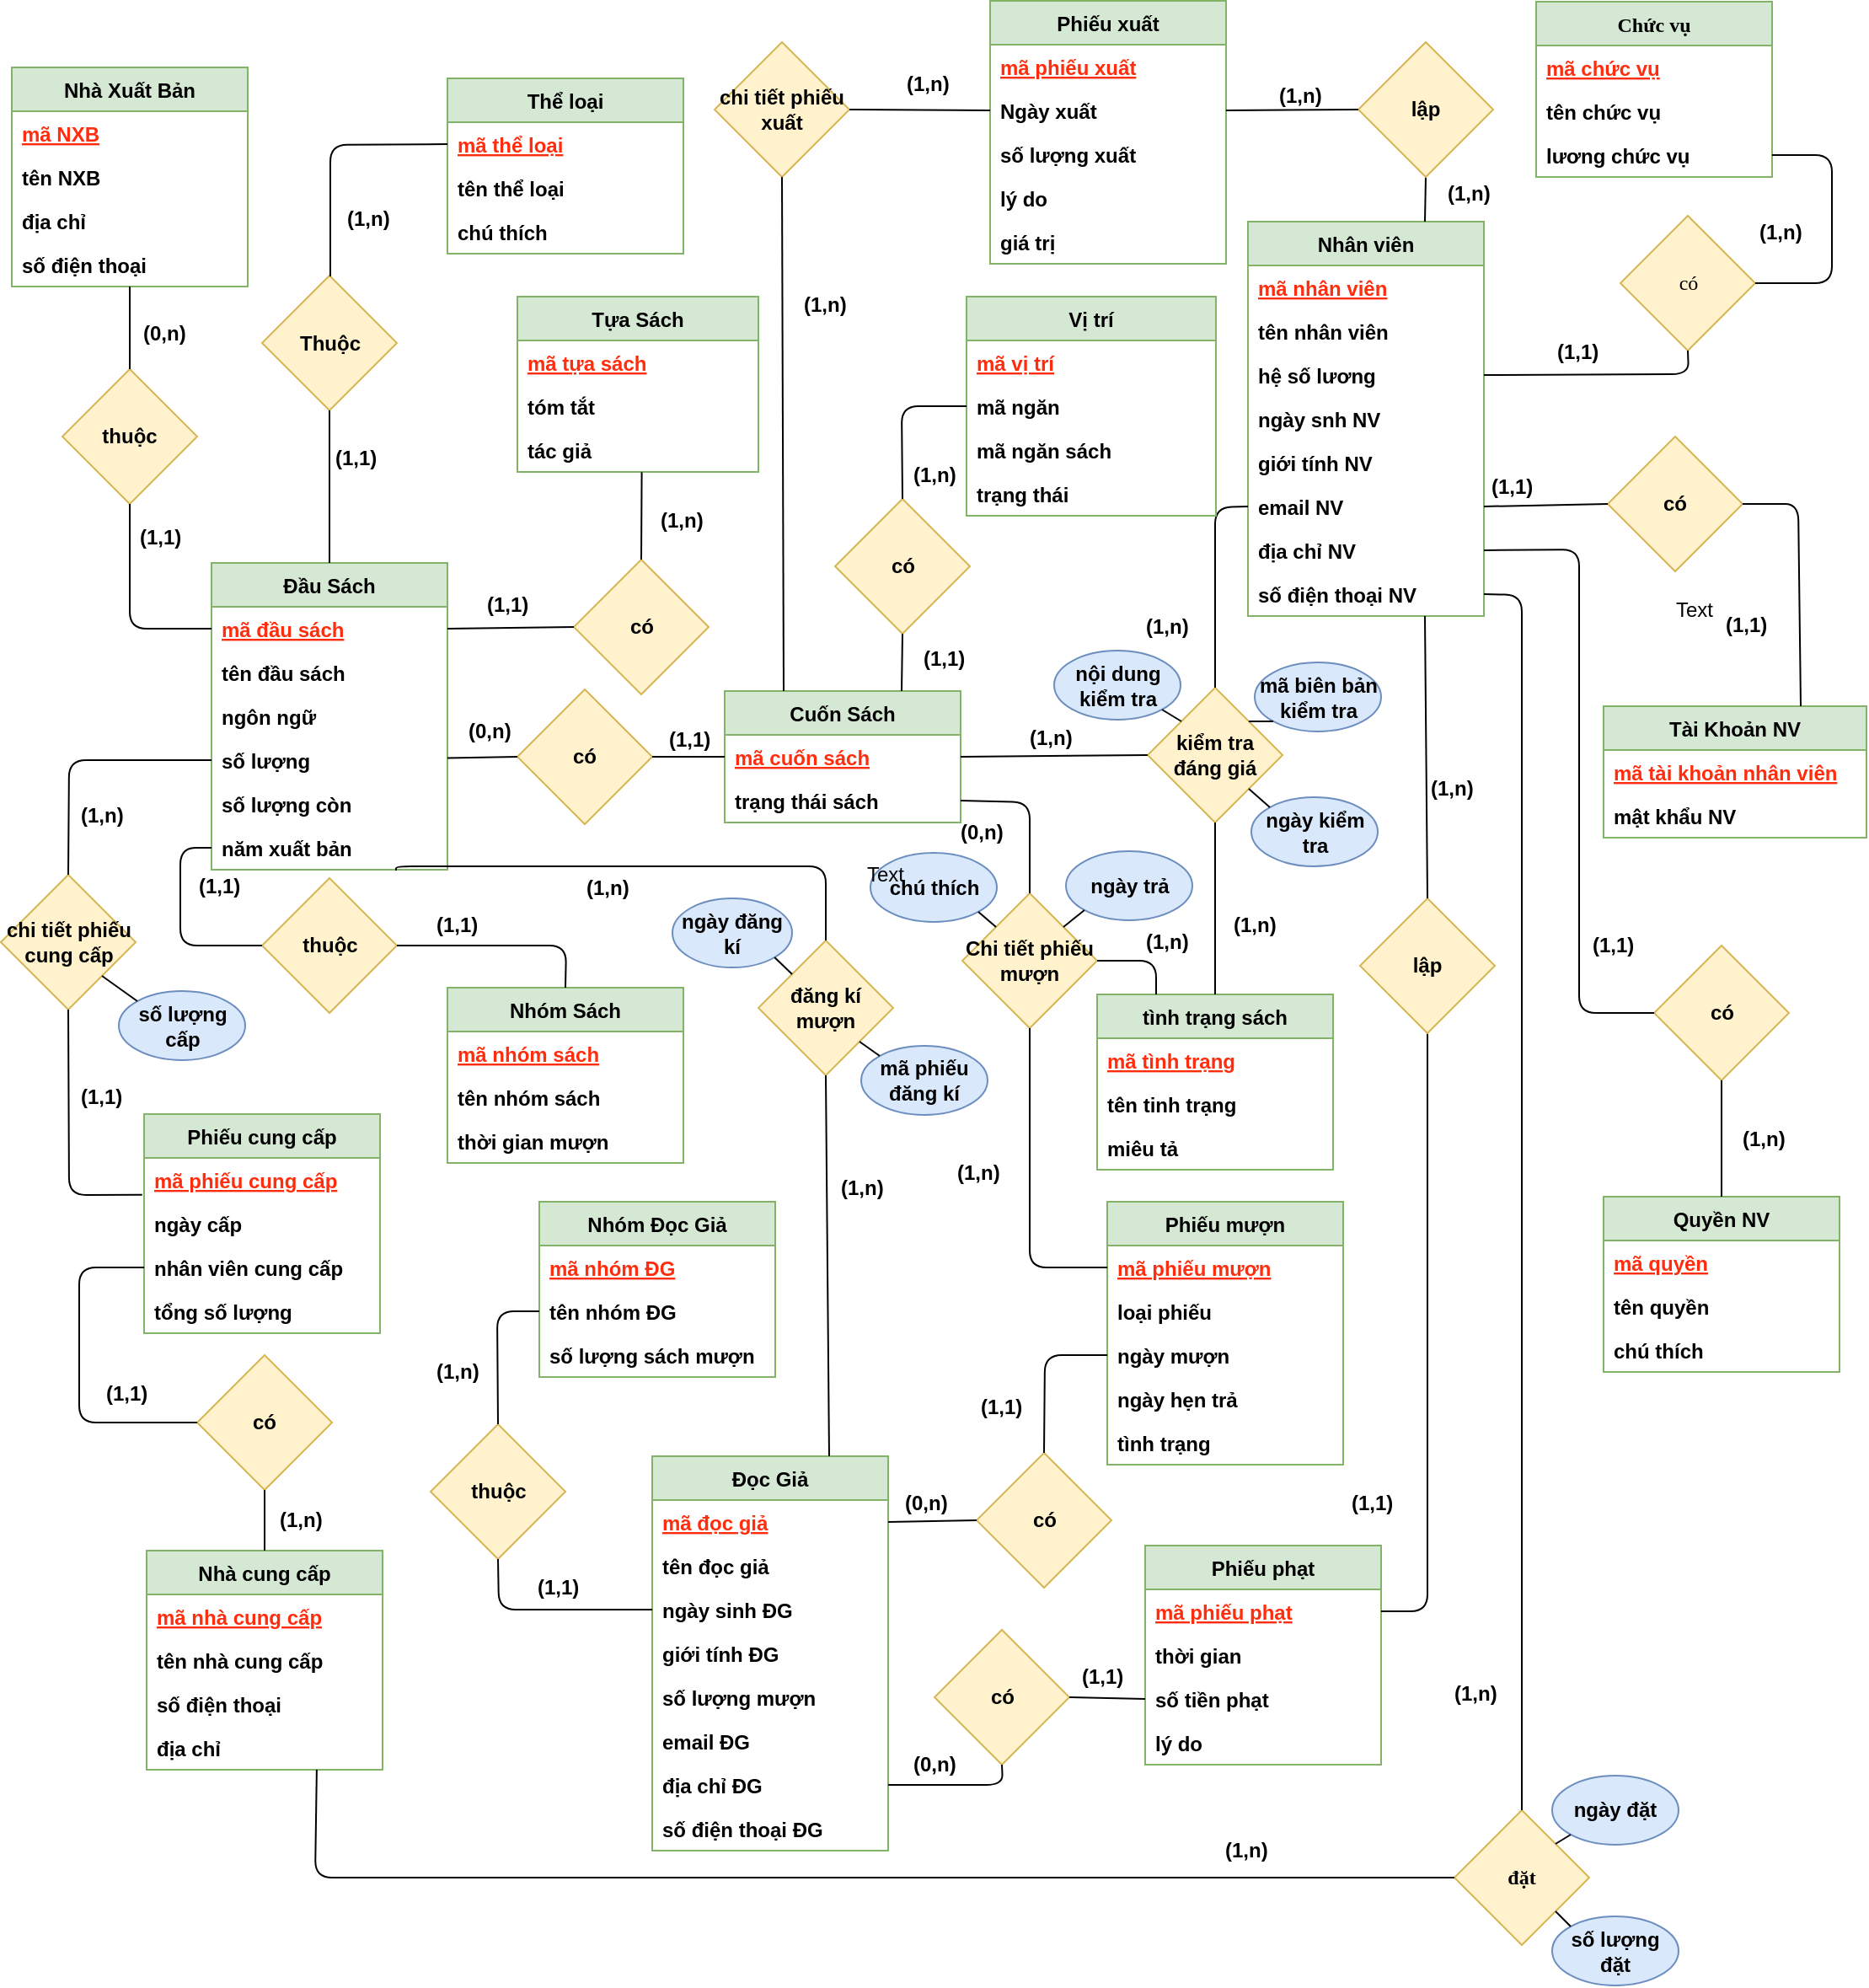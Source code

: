 <mxfile version="12.3.7" type="device" pages="1"><diagram id="t__kd5VZjLzOCrwNeZ7y" name="Page-1"><mxGraphModel dx="1426" dy="329" grid="1" gridSize="10" guides="1" tooltips="1" connect="1" arrows="1" fold="1" page="1" pageScale="1" pageWidth="827" pageHeight="1169" math="0" shadow="0"><root><mxCell id="0"/><mxCell id="1" parent="0"/><mxCell id="EsCa3rWYKNKMGbZmbRg0-1" value="Cuốn Sách" style="swimlane;fontStyle=1;childLayout=stackLayout;horizontal=1;startSize=26;fillColor=#d5e8d4;horizontalStack=0;resizeParent=1;resizeParentMax=0;resizeLast=0;collapsible=1;marginBottom=0;strokeColor=#82b366;" parent="1" vertex="1"><mxGeometry x="-87" y="446" width="140" height="78" as="geometry"/></mxCell><mxCell id="EsCa3rWYKNKMGbZmbRg0-2" value="mã cuốn sách" style="text;strokeColor=none;fillColor=none;align=left;verticalAlign=top;spacingLeft=4;spacingRight=4;overflow=hidden;rotatable=0;points=[[0,0.5],[1,0.5]];portConstraint=eastwest;fontStyle=5;fontColor=#FF2D0D;" parent="EsCa3rWYKNKMGbZmbRg0-1" vertex="1"><mxGeometry y="26" width="140" height="26" as="geometry"/></mxCell><mxCell id="EsCa3rWYKNKMGbZmbRg0-3" value="trạng thái sách" style="text;strokeColor=none;fillColor=none;align=left;verticalAlign=top;spacingLeft=4;spacingRight=4;overflow=hidden;rotatable=0;points=[[0,0.5],[1,0.5]];portConstraint=eastwest;fontStyle=1" parent="EsCa3rWYKNKMGbZmbRg0-1" vertex="1"><mxGeometry y="52" width="140" height="26" as="geometry"/></mxCell><mxCell id="EsCa3rWYKNKMGbZmbRg0-5" value="Đầu Sách" style="swimlane;fontStyle=1;childLayout=stackLayout;horizontal=1;startSize=26;fillColor=#d5e8d4;horizontalStack=0;resizeParent=1;resizeParentMax=0;resizeLast=0;collapsible=1;marginBottom=0;strokeColor=#82b366;" parent="1" vertex="1"><mxGeometry x="-391.5" y="370" width="140" height="182" as="geometry"/></mxCell><mxCell id="EsCa3rWYKNKMGbZmbRg0-6" value="mã đầu sách" style="text;strokeColor=none;fillColor=none;align=left;verticalAlign=top;spacingLeft=4;spacingRight=4;overflow=hidden;rotatable=0;points=[[0,0.5],[1,0.5]];portConstraint=eastwest;fontStyle=5;fontColor=#FF2D0D;" parent="EsCa3rWYKNKMGbZmbRg0-5" vertex="1"><mxGeometry y="26" width="140" height="26" as="geometry"/></mxCell><mxCell id="EsCa3rWYKNKMGbZmbRg0-7" value="tên đầu sách" style="text;strokeColor=none;fillColor=none;align=left;verticalAlign=top;spacingLeft=4;spacingRight=4;overflow=hidden;rotatable=0;points=[[0,0.5],[1,0.5]];portConstraint=eastwest;fontStyle=1" parent="EsCa3rWYKNKMGbZmbRg0-5" vertex="1"><mxGeometry y="52" width="140" height="26" as="geometry"/></mxCell><mxCell id="-78qaRU5m5yNr4r3rlNu-1" value="ngôn ngữ" style="text;strokeColor=none;fillColor=none;align=left;verticalAlign=top;spacingLeft=4;spacingRight=4;overflow=hidden;rotatable=0;points=[[0,0.5],[1,0.5]];portConstraint=eastwest;fontStyle=1" parent="EsCa3rWYKNKMGbZmbRg0-5" vertex="1"><mxGeometry y="78" width="140" height="26" as="geometry"/></mxCell><mxCell id="EsCa3rWYKNKMGbZmbRg0-9" value="số lượng" style="text;strokeColor=none;fillColor=none;align=left;verticalAlign=top;spacingLeft=4;spacingRight=4;overflow=hidden;rotatable=0;points=[[0,0.5],[1,0.5]];portConstraint=eastwest;fontStyle=1" parent="EsCa3rWYKNKMGbZmbRg0-5" vertex="1"><mxGeometry y="104" width="140" height="26" as="geometry"/></mxCell><mxCell id="SSwLYm_s94dDHHMDgd8Q-1" value="số lượng còn" style="text;strokeColor=none;fillColor=none;align=left;verticalAlign=top;spacingLeft=4;spacingRight=4;overflow=hidden;rotatable=0;points=[[0,0.5],[1,0.5]];portConstraint=eastwest;fontStyle=1" vertex="1" parent="EsCa3rWYKNKMGbZmbRg0-5"><mxGeometry y="130" width="140" height="26" as="geometry"/></mxCell><mxCell id="EsCa3rWYKNKMGbZmbRg0-11" value="năm xuất bản" style="text;strokeColor=none;fillColor=none;align=left;verticalAlign=top;spacingLeft=4;spacingRight=4;overflow=hidden;rotatable=0;points=[[0,0.5],[1,0.5]];portConstraint=eastwest;fontStyle=1" parent="EsCa3rWYKNKMGbZmbRg0-5" vertex="1"><mxGeometry y="156" width="140" height="26" as="geometry"/></mxCell><mxCell id="EsCa3rWYKNKMGbZmbRg0-13" value="Tựa Sách" style="swimlane;fontStyle=1;childLayout=stackLayout;horizontal=1;startSize=26;fillColor=#d5e8d4;horizontalStack=0;resizeParent=1;resizeParentMax=0;resizeLast=0;collapsible=1;marginBottom=0;strokeColor=#82b366;" parent="1" vertex="1"><mxGeometry x="-210" y="212" width="143" height="104" as="geometry"/></mxCell><mxCell id="EsCa3rWYKNKMGbZmbRg0-14" value="mã tựa sách" style="text;strokeColor=none;fillColor=none;align=left;verticalAlign=top;spacingLeft=4;spacingRight=4;overflow=hidden;rotatable=0;points=[[0,0.5],[1,0.5]];portConstraint=eastwest;fontStyle=5;fontColor=#FF2D0D;" parent="EsCa3rWYKNKMGbZmbRg0-13" vertex="1"><mxGeometry y="26" width="143" height="26" as="geometry"/></mxCell><mxCell id="EsCa3rWYKNKMGbZmbRg0-16" value="tóm tắt" style="text;strokeColor=none;fillColor=none;align=left;verticalAlign=top;spacingLeft=4;spacingRight=4;overflow=hidden;rotatable=0;points=[[0,0.5],[1,0.5]];portConstraint=eastwest;fontStyle=1" parent="EsCa3rWYKNKMGbZmbRg0-13" vertex="1"><mxGeometry y="52" width="143" height="26" as="geometry"/></mxCell><mxCell id="EsCa3rWYKNKMGbZmbRg0-17" value="tác giả" style="text;strokeColor=none;fillColor=none;align=left;verticalAlign=top;spacingLeft=4;spacingRight=4;overflow=hidden;rotatable=0;points=[[0,0.5],[1,0.5]];portConstraint=eastwest;fontStyle=1" parent="EsCa3rWYKNKMGbZmbRg0-13" vertex="1"><mxGeometry y="78" width="143" height="26" as="geometry"/></mxCell><mxCell id="EsCa3rWYKNKMGbZmbRg0-18" value="Nhóm Sách" style="swimlane;fontStyle=1;childLayout=stackLayout;horizontal=1;startSize=26;fillColor=#d5e8d4;horizontalStack=0;resizeParent=1;resizeParentMax=0;resizeLast=0;collapsible=1;marginBottom=0;strokeColor=#82b366;" parent="1" vertex="1"><mxGeometry x="-251.5" y="622" width="140" height="104" as="geometry"/></mxCell><mxCell id="EsCa3rWYKNKMGbZmbRg0-19" value="mã nhóm sách" style="text;align=left;verticalAlign=top;spacingLeft=4;spacingRight=4;overflow=hidden;rotatable=0;points=[[0,0.5],[1,0.5]];portConstraint=eastwest;fontStyle=5;fontColor=#FF2D0D;" parent="EsCa3rWYKNKMGbZmbRg0-18" vertex="1"><mxGeometry y="26" width="140" height="26" as="geometry"/></mxCell><mxCell id="EsCa3rWYKNKMGbZmbRg0-20" value="tên nhóm sách" style="text;strokeColor=none;fillColor=none;align=left;verticalAlign=top;spacingLeft=4;spacingRight=4;overflow=hidden;rotatable=0;points=[[0,0.5],[1,0.5]];portConstraint=eastwest;fontStyle=1" parent="EsCa3rWYKNKMGbZmbRg0-18" vertex="1"><mxGeometry y="52" width="140" height="26" as="geometry"/></mxCell><mxCell id="EsCa3rWYKNKMGbZmbRg0-38" value="thời gian mượn" style="text;strokeColor=none;fillColor=none;align=left;verticalAlign=top;spacingLeft=4;spacingRight=4;overflow=hidden;rotatable=0;points=[[0,0.5],[1,0.5]];portConstraint=eastwest;fontStyle=1" parent="EsCa3rWYKNKMGbZmbRg0-18" vertex="1"><mxGeometry y="78" width="140" height="26" as="geometry"/></mxCell><mxCell id="EsCa3rWYKNKMGbZmbRg0-22" value="Đọc Giả" style="swimlane;fontStyle=1;childLayout=stackLayout;horizontal=1;startSize=26;fillColor=#d5e8d4;horizontalStack=0;resizeParent=1;resizeParentMax=0;resizeLast=0;collapsible=1;marginBottom=0;strokeColor=#82b366;" parent="1" vertex="1"><mxGeometry x="-130" y="900" width="140" height="234" as="geometry"/></mxCell><mxCell id="EsCa3rWYKNKMGbZmbRg0-23" value="mã đọc giả" style="text;strokeColor=none;fillColor=none;align=left;verticalAlign=top;spacingLeft=4;spacingRight=4;overflow=hidden;rotatable=0;points=[[0,0.5],[1,0.5]];portConstraint=eastwest;fontStyle=5;fontColor=#FF2D0D;" parent="EsCa3rWYKNKMGbZmbRg0-22" vertex="1"><mxGeometry y="26" width="140" height="26" as="geometry"/></mxCell><mxCell id="EsCa3rWYKNKMGbZmbRg0-24" value="tên đọc giả" style="text;strokeColor=none;fillColor=none;align=left;verticalAlign=top;spacingLeft=4;spacingRight=4;overflow=hidden;rotatable=0;points=[[0,0.5],[1,0.5]];portConstraint=eastwest;fontStyle=1" parent="EsCa3rWYKNKMGbZmbRg0-22" vertex="1"><mxGeometry y="52" width="140" height="26" as="geometry"/></mxCell><mxCell id="EsCa3rWYKNKMGbZmbRg0-26" value="ngày sinh ĐG" style="text;strokeColor=none;fillColor=none;align=left;verticalAlign=top;spacingLeft=4;spacingRight=4;overflow=hidden;rotatable=0;points=[[0,0.5],[1,0.5]];portConstraint=eastwest;fontStyle=1" parent="EsCa3rWYKNKMGbZmbRg0-22" vertex="1"><mxGeometry y="78" width="140" height="26" as="geometry"/></mxCell><mxCell id="EsCa3rWYKNKMGbZmbRg0-27" value="giới tính ĐG" style="text;strokeColor=none;fillColor=none;align=left;verticalAlign=top;spacingLeft=4;spacingRight=4;overflow=hidden;rotatable=0;points=[[0,0.5],[1,0.5]];portConstraint=eastwest;fontStyle=1" parent="EsCa3rWYKNKMGbZmbRg0-22" vertex="1"><mxGeometry y="104" width="140" height="26" as="geometry"/></mxCell><mxCell id="69PkHzrk8tKsQkFwhHUj-2" value="số lượng mượn" style="text;strokeColor=none;fillColor=none;align=left;verticalAlign=top;spacingLeft=4;spacingRight=4;overflow=hidden;rotatable=0;points=[[0,0.5],[1,0.5]];portConstraint=eastwest;fontStyle=1" parent="EsCa3rWYKNKMGbZmbRg0-22" vertex="1"><mxGeometry y="130" width="140" height="26" as="geometry"/></mxCell><mxCell id="rkRCCG_dDS5Ll7a1ODDL-44" value="email ĐG" style="text;strokeColor=none;fillColor=none;align=left;verticalAlign=top;spacingLeft=4;spacingRight=4;overflow=hidden;rotatable=0;points=[[0,0.5],[1,0.5]];portConstraint=eastwest;fontStyle=1" parent="EsCa3rWYKNKMGbZmbRg0-22" vertex="1"><mxGeometry y="156" width="140" height="26" as="geometry"/></mxCell><mxCell id="EsCa3rWYKNKMGbZmbRg0-28" value="địa chỉ ĐG" style="text;strokeColor=none;fillColor=none;align=left;verticalAlign=top;spacingLeft=4;spacingRight=4;overflow=hidden;rotatable=0;points=[[0,0.5],[1,0.5]];portConstraint=eastwest;fontStyle=1" parent="EsCa3rWYKNKMGbZmbRg0-22" vertex="1"><mxGeometry y="182" width="140" height="26" as="geometry"/></mxCell><mxCell id="EsCa3rWYKNKMGbZmbRg0-29" value="số điện thoại ĐG" style="text;strokeColor=none;fillColor=none;align=left;verticalAlign=top;spacingLeft=4;spacingRight=4;overflow=hidden;rotatable=0;points=[[0,0.5],[1,0.5]];portConstraint=eastwest;fontStyle=1" parent="EsCa3rWYKNKMGbZmbRg0-22" vertex="1"><mxGeometry y="208" width="140" height="26" as="geometry"/></mxCell><mxCell id="EsCa3rWYKNKMGbZmbRg0-34" value="Nhóm Đọc Giả" style="swimlane;fontStyle=1;childLayout=stackLayout;horizontal=1;startSize=26;fillColor=#d5e8d4;horizontalStack=0;resizeParent=1;resizeParentMax=0;resizeLast=0;collapsible=1;marginBottom=0;strokeColor=#82b366;" parent="1" vertex="1"><mxGeometry x="-197" y="749" width="140" height="104" as="geometry"/></mxCell><mxCell id="EsCa3rWYKNKMGbZmbRg0-35" value="mã nhóm ĐG" style="text;align=left;verticalAlign=top;spacingLeft=4;spacingRight=4;overflow=hidden;rotatable=0;points=[[0,0.5],[1,0.5]];portConstraint=eastwest;fontStyle=5;fontColor=#FF2D0D;" parent="EsCa3rWYKNKMGbZmbRg0-34" vertex="1"><mxGeometry y="26" width="140" height="26" as="geometry"/></mxCell><mxCell id="EsCa3rWYKNKMGbZmbRg0-36" value="tên nhóm ĐG" style="text;strokeColor=none;fillColor=none;align=left;verticalAlign=top;spacingLeft=4;spacingRight=4;overflow=hidden;rotatable=0;points=[[0,0.5],[1,0.5]];portConstraint=eastwest;fontStyle=1" parent="EsCa3rWYKNKMGbZmbRg0-34" vertex="1"><mxGeometry y="52" width="140" height="26" as="geometry"/></mxCell><mxCell id="EsCa3rWYKNKMGbZmbRg0-37" value="số lượng sách mượn" style="text;strokeColor=none;fillColor=none;align=left;verticalAlign=top;spacingLeft=4;spacingRight=4;overflow=hidden;rotatable=0;points=[[0,0.5],[1,0.5]];portConstraint=eastwest;fontStyle=1" parent="EsCa3rWYKNKMGbZmbRg0-34" vertex="1"><mxGeometry y="78" width="140" height="26" as="geometry"/></mxCell><mxCell id="EsCa3rWYKNKMGbZmbRg0-39" value="Nhà Xuất Bản" style="swimlane;fontStyle=1;childLayout=stackLayout;horizontal=1;startSize=26;fillColor=#d5e8d4;horizontalStack=0;resizeParent=1;resizeParentMax=0;resizeLast=0;collapsible=1;marginBottom=0;strokeColor=#82b366;" parent="1" vertex="1"><mxGeometry x="-510" y="76" width="140" height="130" as="geometry"/></mxCell><mxCell id="EsCa3rWYKNKMGbZmbRg0-40" value="mã NXB" style="text;strokeColor=none;fillColor=none;align=left;verticalAlign=top;spacingLeft=4;spacingRight=4;overflow=hidden;rotatable=0;points=[[0,0.5],[1,0.5]];portConstraint=eastwest;fontStyle=5;fontColor=#FF2D0D;" parent="EsCa3rWYKNKMGbZmbRg0-39" vertex="1"><mxGeometry y="26" width="140" height="26" as="geometry"/></mxCell><mxCell id="EsCa3rWYKNKMGbZmbRg0-41" value="tên NXB" style="text;strokeColor=none;fillColor=none;align=left;verticalAlign=top;spacingLeft=4;spacingRight=4;overflow=hidden;rotatable=0;points=[[0,0.5],[1,0.5]];portConstraint=eastwest;fontStyle=1" parent="EsCa3rWYKNKMGbZmbRg0-39" vertex="1"><mxGeometry y="52" width="140" height="26" as="geometry"/></mxCell><mxCell id="EsCa3rWYKNKMGbZmbRg0-42" value="địa chỉ" style="text;strokeColor=none;fillColor=none;align=left;verticalAlign=top;spacingLeft=4;spacingRight=4;overflow=hidden;rotatable=0;points=[[0,0.5],[1,0.5]];portConstraint=eastwest;fontStyle=1" parent="EsCa3rWYKNKMGbZmbRg0-39" vertex="1"><mxGeometry y="78" width="140" height="26" as="geometry"/></mxCell><mxCell id="EsCa3rWYKNKMGbZmbRg0-43" value="số điện thoại" style="text;strokeColor=none;fillColor=none;align=left;verticalAlign=top;spacingLeft=4;spacingRight=4;overflow=hidden;rotatable=0;points=[[0,0.5],[1,0.5]];portConstraint=eastwest;fontStyle=1" parent="EsCa3rWYKNKMGbZmbRg0-39" vertex="1"><mxGeometry y="104" width="140" height="26" as="geometry"/></mxCell><mxCell id="EsCa3rWYKNKMGbZmbRg0-51" value="thuộc" style="rhombus;whiteSpace=wrap;html=1;fillColor=#fff2cc;strokeColor=#d6b656;fontStyle=1" parent="1" vertex="1"><mxGeometry x="-480" y="255" width="80" height="80" as="geometry"/></mxCell><mxCell id="EsCa3rWYKNKMGbZmbRg0-54" value="thuộc" style="rhombus;whiteSpace=wrap;html=1;fillColor=#fff2cc;strokeColor=#d6b656;fontStyle=1" parent="1" vertex="1"><mxGeometry x="-361.5" y="557" width="80" height="80" as="geometry"/></mxCell><mxCell id="EsCa3rWYKNKMGbZmbRg0-57" value="có" style="rhombus;whiteSpace=wrap;html=1;fillColor=#fff2cc;strokeColor=#d6b656;fontStyle=1" parent="1" vertex="1"><mxGeometry x="-210" y="445" width="80" height="80" as="geometry"/></mxCell><mxCell id="EsCa3rWYKNKMGbZmbRg0-58" value="" style="endArrow=none;html=1;entryX=0;entryY=0.5;entryDx=0;entryDy=0;fontStyle=1" parent="1" source="EsCa3rWYKNKMGbZmbRg0-9" target="EsCa3rWYKNKMGbZmbRg0-57" edge="1"><mxGeometry width="50" height="50" relative="1" as="geometry"><mxPoint x="-309" y="495" as="sourcePoint"/><mxPoint x="-259" y="515" as="targetPoint"/></mxGeometry></mxCell><mxCell id="EsCa3rWYKNKMGbZmbRg0-59" value="" style="endArrow=none;html=1;entryX=1;entryY=0.5;entryDx=0;entryDy=0;exitX=0;exitY=0.5;exitDx=0;exitDy=0;fontStyle=1" parent="1" source="EsCa3rWYKNKMGbZmbRg0-2" target="EsCa3rWYKNKMGbZmbRg0-57" edge="1"><mxGeometry width="50" height="50" relative="1" as="geometry"><mxPoint x="-169" y="585" as="sourcePoint"/><mxPoint x="-119" y="535" as="targetPoint"/></mxGeometry></mxCell><mxCell id="EsCa3rWYKNKMGbZmbRg0-60" value="có" style="rhombus;whiteSpace=wrap;html=1;fillColor=#fff2cc;strokeColor=#d6b656;fontStyle=1" parent="1" vertex="1"><mxGeometry x="-176.5" y="368" width="80" height="80" as="geometry"/></mxCell><mxCell id="EsCa3rWYKNKMGbZmbRg0-66" value="thuộc" style="rhombus;whiteSpace=wrap;html=1;fillColor=#fff2cc;strokeColor=#d6b656;fontStyle=1" parent="1" vertex="1"><mxGeometry x="-261.5" y="881" width="80" height="80" as="geometry"/></mxCell><mxCell id="EsCa3rWYKNKMGbZmbRg0-67" value="" style="endArrow=none;html=1;entryX=0.5;entryY=1;entryDx=0;entryDy=0;exitX=0;exitY=0.5;exitDx=0;exitDy=0;fontStyle=1" parent="1" source="EsCa3rWYKNKMGbZmbRg0-26" target="EsCa3rWYKNKMGbZmbRg0-66" edge="1"><mxGeometry width="50" height="50" relative="1" as="geometry"><mxPoint x="-373" y="1069" as="sourcePoint"/><mxPoint x="-323" y="1019" as="targetPoint"/><Array as="points"><mxPoint x="-221" y="991"/></Array></mxGeometry></mxCell><mxCell id="EsCa3rWYKNKMGbZmbRg0-68" value="" style="endArrow=none;html=1;exitX=0;exitY=0.5;exitDx=0;exitDy=0;entryX=0.5;entryY=0;entryDx=0;entryDy=0;fontStyle=1" parent="1" source="EsCa3rWYKNKMGbZmbRg0-36" target="EsCa3rWYKNKMGbZmbRg0-66" edge="1"><mxGeometry width="50" height="50" relative="1" as="geometry"><mxPoint x="-71.5" y="1433" as="sourcePoint"/><mxPoint x="-21.5" y="1383" as="targetPoint"/><Array as="points"><mxPoint x="-222" y="814"/></Array></mxGeometry></mxCell><mxCell id="EsCa3rWYKNKMGbZmbRg0-102" value="Nhân viên" style="swimlane;fontStyle=1;childLayout=stackLayout;horizontal=1;startSize=26;fillColor=#d5e8d4;horizontalStack=0;resizeParent=1;resizeParentMax=0;resizeLast=0;collapsible=1;marginBottom=0;strokeColor=#82b366;" parent="1" vertex="1"><mxGeometry x="223.5" y="167.5" width="140" height="234" as="geometry"/></mxCell><mxCell id="EsCa3rWYKNKMGbZmbRg0-103" value="mã nhân viên" style="text;strokeColor=none;fillColor=none;align=left;verticalAlign=top;spacingLeft=4;spacingRight=4;overflow=hidden;rotatable=0;points=[[0,0.5],[1,0.5]];portConstraint=eastwest;fontStyle=5;fontColor=#FF2D0D;" parent="EsCa3rWYKNKMGbZmbRg0-102" vertex="1"><mxGeometry y="26" width="140" height="26" as="geometry"/></mxCell><mxCell id="EsCa3rWYKNKMGbZmbRg0-104" value="tên nhân viên" style="text;strokeColor=none;fillColor=none;align=left;verticalAlign=top;spacingLeft=4;spacingRight=4;overflow=hidden;rotatable=0;points=[[0,0.5],[1,0.5]];portConstraint=eastwest;fontStyle=1" parent="EsCa3rWYKNKMGbZmbRg0-102" vertex="1"><mxGeometry y="52" width="140" height="26" as="geometry"/></mxCell><mxCell id="rkRCCG_dDS5Ll7a1ODDL-102" value="hệ số lương" style="text;strokeColor=none;fillColor=none;align=left;verticalAlign=top;spacingLeft=4;spacingRight=4;overflow=hidden;rotatable=0;points=[[0,0.5],[1,0.5]];portConstraint=eastwest;fontStyle=1" parent="EsCa3rWYKNKMGbZmbRg0-102" vertex="1"><mxGeometry y="78" width="140" height="26" as="geometry"/></mxCell><mxCell id="EsCa3rWYKNKMGbZmbRg0-105" value="ngày snh NV" style="text;strokeColor=none;fillColor=none;align=left;verticalAlign=top;spacingLeft=4;spacingRight=4;overflow=hidden;rotatable=0;points=[[0,0.5],[1,0.5]];portConstraint=eastwest;fontStyle=1" parent="EsCa3rWYKNKMGbZmbRg0-102" vertex="1"><mxGeometry y="104" width="140" height="26" as="geometry"/></mxCell><mxCell id="EsCa3rWYKNKMGbZmbRg0-106" value="giới tính NV" style="text;strokeColor=none;fillColor=none;align=left;verticalAlign=top;spacingLeft=4;spacingRight=4;overflow=hidden;rotatable=0;points=[[0,0.5],[1,0.5]];portConstraint=eastwest;fontStyle=1" parent="EsCa3rWYKNKMGbZmbRg0-102" vertex="1"><mxGeometry y="130" width="140" height="26" as="geometry"/></mxCell><mxCell id="rkRCCG_dDS5Ll7a1ODDL-45" value="email NV" style="text;strokeColor=none;fillColor=none;align=left;verticalAlign=top;spacingLeft=4;spacingRight=4;overflow=hidden;rotatable=0;points=[[0,0.5],[1,0.5]];portConstraint=eastwest;fontStyle=1" parent="EsCa3rWYKNKMGbZmbRg0-102" vertex="1"><mxGeometry y="156" width="140" height="26" as="geometry"/></mxCell><mxCell id="EsCa3rWYKNKMGbZmbRg0-107" value="địa chỉ NV" style="text;strokeColor=none;fillColor=none;align=left;verticalAlign=top;spacingLeft=4;spacingRight=4;overflow=hidden;rotatable=0;points=[[0,0.5],[1,0.5]];portConstraint=eastwest;fontStyle=1" parent="EsCa3rWYKNKMGbZmbRg0-102" vertex="1"><mxGeometry y="182" width="140" height="26" as="geometry"/></mxCell><mxCell id="EsCa3rWYKNKMGbZmbRg0-108" value="số điện thoại NV" style="text;strokeColor=none;fillColor=none;align=left;verticalAlign=top;spacingLeft=4;spacingRight=4;overflow=hidden;rotatable=0;points=[[0,0.5],[1,0.5]];portConstraint=eastwest;fontStyle=1" parent="EsCa3rWYKNKMGbZmbRg0-102" vertex="1"><mxGeometry y="208" width="140" height="26" as="geometry"/></mxCell><mxCell id="EsCa3rWYKNKMGbZmbRg0-109" value="Tài Khoản NV" style="swimlane;fontStyle=1;childLayout=stackLayout;horizontal=1;startSize=26;fillColor=#d5e8d4;horizontalStack=0;resizeParent=1;resizeParentMax=0;resizeLast=0;collapsible=1;marginBottom=0;strokeColor=#82b366;" parent="1" vertex="1"><mxGeometry x="434.5" y="455" width="156" height="78" as="geometry"/></mxCell><mxCell id="EsCa3rWYKNKMGbZmbRg0-110" value="mã tài khoản nhân viên" style="text;align=left;verticalAlign=top;spacingLeft=4;spacingRight=4;overflow=hidden;rotatable=0;points=[[0,0.5],[1,0.5]];portConstraint=eastwest;fontStyle=5;fontColor=#FF2D0D;" parent="EsCa3rWYKNKMGbZmbRg0-109" vertex="1"><mxGeometry y="26" width="156" height="26" as="geometry"/></mxCell><mxCell id="EsCa3rWYKNKMGbZmbRg0-111" value="mật khẩu NV" style="text;strokeColor=none;fillColor=none;align=left;verticalAlign=top;spacingLeft=4;spacingRight=4;overflow=hidden;rotatable=0;points=[[0,0.5],[1,0.5]];portConstraint=eastwest;fontStyle=1" parent="EsCa3rWYKNKMGbZmbRg0-109" vertex="1"><mxGeometry y="52" width="156" height="26" as="geometry"/></mxCell><mxCell id="EsCa3rWYKNKMGbZmbRg0-113" value="có" style="rhombus;whiteSpace=wrap;html=1;fillColor=#fff2cc;strokeColor=#d6b656;fontStyle=1" parent="1" vertex="1"><mxGeometry x="437" y="295" width="80" height="80" as="geometry"/></mxCell><mxCell id="EsCa3rWYKNKMGbZmbRg0-114" value="" style="endArrow=none;html=1;exitX=1;exitY=0.5;exitDx=0;exitDy=0;entryX=0;entryY=0.5;entryDx=0;entryDy=0;fontStyle=1" parent="1" source="rkRCCG_dDS5Ll7a1ODDL-45" target="EsCa3rWYKNKMGbZmbRg0-113" edge="1"><mxGeometry width="50" height="50" relative="1" as="geometry"><mxPoint x="313.5" y="257" as="sourcePoint"/><mxPoint x="363.5" y="207" as="targetPoint"/></mxGeometry></mxCell><mxCell id="EsCa3rWYKNKMGbZmbRg0-115" value="" style="endArrow=none;html=1;entryX=0.75;entryY=0;entryDx=0;entryDy=0;exitX=1;exitY=0.5;exitDx=0;exitDy=0;fontStyle=1" parent="1" source="EsCa3rWYKNKMGbZmbRg0-113" target="EsCa3rWYKNKMGbZmbRg0-109" edge="1"><mxGeometry width="50" height="50" relative="1" as="geometry"><mxPoint x="504.5" y="257" as="sourcePoint"/><mxPoint x="554.5" y="207" as="targetPoint"/><Array as="points"><mxPoint x="524.5" y="335"/><mxPoint x="550" y="335"/></Array></mxGeometry></mxCell><mxCell id="EsCa3rWYKNKMGbZmbRg0-116" value="Quyền NV" style="swimlane;fontStyle=1;childLayout=stackLayout;horizontal=1;startSize=26;fillColor=#d5e8d4;horizontalStack=0;resizeParent=1;resizeParentMax=0;resizeLast=0;collapsible=1;marginBottom=0;strokeColor=#82b366;" parent="1" vertex="1"><mxGeometry x="434.5" y="746" width="140" height="104" as="geometry"/></mxCell><mxCell id="EsCa3rWYKNKMGbZmbRg0-117" value="mã quyền" style="text;strokeColor=none;fillColor=none;align=left;verticalAlign=top;spacingLeft=4;spacingRight=4;overflow=hidden;rotatable=0;points=[[0,0.5],[1,0.5]];portConstraint=eastwest;fontStyle=5;fontColor=#FF2D0D;" parent="EsCa3rWYKNKMGbZmbRg0-116" vertex="1"><mxGeometry y="26" width="140" height="26" as="geometry"/></mxCell><mxCell id="EsCa3rWYKNKMGbZmbRg0-118" value="tên quyền" style="text;strokeColor=none;fillColor=none;align=left;verticalAlign=top;spacingLeft=4;spacingRight=4;overflow=hidden;rotatable=0;points=[[0,0.5],[1,0.5]];portConstraint=eastwest;fontStyle=1" parent="EsCa3rWYKNKMGbZmbRg0-116" vertex="1"><mxGeometry y="52" width="140" height="26" as="geometry"/></mxCell><mxCell id="EsCa3rWYKNKMGbZmbRg0-119" value="chú thích" style="text;strokeColor=none;fillColor=none;align=left;verticalAlign=top;spacingLeft=4;spacingRight=4;overflow=hidden;rotatable=0;points=[[0,0.5],[1,0.5]];portConstraint=eastwest;fontStyle=1" parent="EsCa3rWYKNKMGbZmbRg0-116" vertex="1"><mxGeometry y="78" width="140" height="26" as="geometry"/></mxCell><mxCell id="EsCa3rWYKNKMGbZmbRg0-120" value="có" style="rhombus;whiteSpace=wrap;html=1;fillColor=#fff2cc;strokeColor=#d6b656;fontStyle=1" parent="1" vertex="1"><mxGeometry x="464.5" y="597" width="80" height="80" as="geometry"/></mxCell><mxCell id="EsCa3rWYKNKMGbZmbRg0-122" value="" style="endArrow=none;html=1;entryX=0.5;entryY=1;entryDx=0;entryDy=0;exitX=0.5;exitY=0;exitDx=0;exitDy=0;fontStyle=1" parent="1" source="EsCa3rWYKNKMGbZmbRg0-116" target="EsCa3rWYKNKMGbZmbRg0-120" edge="1"><mxGeometry width="50" height="50" relative="1" as="geometry"><mxPoint x="604.5" y="537" as="sourcePoint"/><mxPoint x="654.5" y="487" as="targetPoint"/></mxGeometry></mxCell><mxCell id="69PkHzrk8tKsQkFwhHUj-7" value="tình trạng sách" style="swimlane;fontStyle=1;childLayout=stackLayout;horizontal=1;startSize=26;fillColor=#d5e8d4;horizontalStack=0;resizeParent=1;resizeParentMax=0;resizeLast=0;collapsible=1;marginBottom=0;strokeColor=#82b366;" parent="1" vertex="1"><mxGeometry x="134" y="626" width="140" height="104" as="geometry"/></mxCell><mxCell id="69PkHzrk8tKsQkFwhHUj-8" value="mã tình trạng" style="text;strokeColor=none;fillColor=none;align=left;verticalAlign=top;spacingLeft=4;spacingRight=4;overflow=hidden;rotatable=0;points=[[0,0.5],[1,0.5]];portConstraint=eastwest;fontStyle=5;fontColor=#FF2D0D;" parent="69PkHzrk8tKsQkFwhHUj-7" vertex="1"><mxGeometry y="26" width="140" height="26" as="geometry"/></mxCell><mxCell id="69PkHzrk8tKsQkFwhHUj-9" value="tên tinh trạng" style="text;strokeColor=none;fillColor=none;align=left;verticalAlign=top;spacingLeft=4;spacingRight=4;overflow=hidden;rotatable=0;points=[[0,0.5],[1,0.5]];portConstraint=eastwest;fontStyle=1" parent="69PkHzrk8tKsQkFwhHUj-7" vertex="1"><mxGeometry y="52" width="140" height="26" as="geometry"/></mxCell><mxCell id="69PkHzrk8tKsQkFwhHUj-10" value="miêu tả" style="text;strokeColor=none;fillColor=none;align=left;verticalAlign=top;spacingLeft=4;spacingRight=4;overflow=hidden;rotatable=0;points=[[0,0.5],[1,0.5]];portConstraint=eastwest;fontStyle=1" parent="69PkHzrk8tKsQkFwhHUj-7" vertex="1"><mxGeometry y="78" width="140" height="26" as="geometry"/></mxCell><mxCell id="69PkHzrk8tKsQkFwhHUj-11" value="kiểm tra đáng giá" style="rhombus;whiteSpace=wrap;html=1;fillColor=#fff2cc;strokeColor=#d6b656;fontStyle=1" parent="1" vertex="1"><mxGeometry x="164" y="444" width="80" height="80" as="geometry"/></mxCell><mxCell id="69PkHzrk8tKsQkFwhHUj-12" value="" style="endArrow=none;html=1;entryX=0;entryY=0.5;entryDx=0;entryDy=0;exitX=1;exitY=0.5;exitDx=0;exitDy=0;fontStyle=1" parent="1" source="EsCa3rWYKNKMGbZmbRg0-2" target="69PkHzrk8tKsQkFwhHUj-11" edge="1"><mxGeometry width="50" height="50" relative="1" as="geometry"><mxPoint x="11" y="525" as="sourcePoint"/><mxPoint x="71" y="575" as="targetPoint"/></mxGeometry></mxCell><mxCell id="Zd8Gb6wD8H-3T6l8KX3c-1" value="" style="endArrow=none;html=1;entryX=1;entryY=0.5;entryDx=0;entryDy=0;exitX=0.5;exitY=0;exitDx=0;exitDy=0;fontStyle=1" parent="1" source="EsCa3rWYKNKMGbZmbRg0-18" target="EsCa3rWYKNKMGbZmbRg0-54" edge="1"><mxGeometry width="50" height="50" relative="1" as="geometry"><mxPoint x="-871.5" y="845" as="sourcePoint"/><mxPoint x="-821.5" y="795" as="targetPoint"/><Array as="points"><mxPoint x="-181" y="597"/></Array></mxGeometry></mxCell><mxCell id="Zd8Gb6wD8H-3T6l8KX3c-4" value="(1,1)" style="text;html=1;resizable=0;points=[];autosize=1;align=left;verticalAlign=top;spacingTop=-4;fontStyle=1" parent="1" vertex="1"><mxGeometry x="-260" y="574.5" width="40" height="20" as="geometry"/></mxCell><mxCell id="Zd8Gb6wD8H-3T6l8KX3c-5" value="(1,1)" style="text;html=1;resizable=0;points=[];autosize=1;align=left;verticalAlign=top;spacingTop=-4;fontStyle=1" parent="1" vertex="1"><mxGeometry x="-401.5" y="551.5" width="40" height="20" as="geometry"/></mxCell><mxCell id="Zd8Gb6wD8H-3T6l8KX3c-6" value="(0,n)" style="text;html=1;resizable=0;points=[];autosize=1;align=left;verticalAlign=top;spacingTop=-4;fontStyle=1" parent="1" vertex="1"><mxGeometry x="50.5" y="519.5" width="40" height="20" as="geometry"/></mxCell><mxCell id="Zd8Gb6wD8H-3T6l8KX3c-7" value="(0,n)" style="text;html=1;resizable=0;points=[];autosize=1;align=left;verticalAlign=top;spacingTop=-4;fontStyle=1" parent="1" vertex="1"><mxGeometry x="22.5" y="1073" width="40" height="20" as="geometry"/></mxCell><mxCell id="Zd8Gb6wD8H-3T6l8KX3c-8" value="(1,1)" style="text;html=1;resizable=0;points=[];autosize=1;align=left;verticalAlign=top;spacingTop=-4;fontStyle=1" parent="1" vertex="1"><mxGeometry x="-200" y="968" width="40" height="20" as="geometry"/></mxCell><mxCell id="Zd8Gb6wD8H-3T6l8KX3c-10" value="(1,n)" style="text;html=1;resizable=0;points=[];autosize=1;align=left;verticalAlign=top;spacingTop=-4;fontStyle=1" parent="1" vertex="1"><mxGeometry x="-260" y="840" width="40" height="20" as="geometry"/></mxCell><mxCell id="Zd8Gb6wD8H-3T6l8KX3c-12" value="(1,1)" style="text;html=1;resizable=0;points=[];autosize=1;align=left;verticalAlign=top;spacingTop=-4;fontStyle=1" parent="1" vertex="1"><mxGeometry x="62.5" y="861" width="40" height="20" as="geometry"/></mxCell><mxCell id="Zd8Gb6wD8H-3T6l8KX3c-13" value="(1,1)" style="text;html=1;resizable=0;points=[];autosize=1;align=left;verticalAlign=top;spacingTop=-4;fontStyle=1" parent="1" vertex="1"><mxGeometry x="-122.5" y="465" width="40" height="20" as="geometry"/></mxCell><mxCell id="Zd8Gb6wD8H-3T6l8KX3c-14" value="(0,n)" style="text;html=1;resizable=0;points=[];autosize=1;align=left;verticalAlign=top;spacingTop=-4;fontStyle=1" parent="1" vertex="1"><mxGeometry x="-241.5" y="460" width="40" height="20" as="geometry"/></mxCell><mxCell id="Zd8Gb6wD8H-3T6l8KX3c-15" value="(1,n)" style="text;html=1;resizable=0;points=[];autosize=1;align=left;verticalAlign=top;spacingTop=-4;fontStyle=1" parent="1" vertex="1"><mxGeometry x="-127" y="335" width="40" height="20" as="geometry"/></mxCell><mxCell id="Zd8Gb6wD8H-3T6l8KX3c-16" value="(1,1)" style="text;html=1;resizable=0;points=[];autosize=1;align=left;verticalAlign=top;spacingTop=-4;fontStyle=1" parent="1" vertex="1"><mxGeometry x="-230" y="385" width="40" height="20" as="geometry"/></mxCell><mxCell id="Zd8Gb6wD8H-3T6l8KX3c-17" value="(1,1)" style="text;html=1;resizable=0;points=[];autosize=1;align=left;verticalAlign=top;spacingTop=-4;fontStyle=1" parent="1" vertex="1"><mxGeometry x="-436.5" y="345" width="40" height="20" as="geometry"/></mxCell><mxCell id="Zd8Gb6wD8H-3T6l8KX3c-18" value="(0,n)" style="text;html=1;resizable=0;points=[];autosize=1;align=left;verticalAlign=top;spacingTop=-4;fontStyle=1" parent="1" vertex="1"><mxGeometry x="-434" y="224" width="40" height="20" as="geometry"/></mxCell><mxCell id="Zd8Gb6wD8H-3T6l8KX3c-23" value="(1,1)" style="text;html=1;resizable=0;points=[];autosize=1;align=left;verticalAlign=top;spacingTop=-4;fontStyle=1" parent="1" vertex="1"><mxGeometry x="426" y="587" width="40" height="20" as="geometry"/></mxCell><mxCell id="Zd8Gb6wD8H-3T6l8KX3c-24" value="(1,1)" style="text;html=1;resizable=0;points=[];autosize=1;align=left;verticalAlign=top;spacingTop=-4;fontStyle=1" parent="1" vertex="1"><mxGeometry x="504.5" y="396.5" width="40" height="20" as="geometry"/></mxCell><mxCell id="Zd8Gb6wD8H-3T6l8KX3c-25" value="(1,n)" style="text;html=1;resizable=0;points=[];autosize=1;align=left;verticalAlign=top;spacingTop=-4;fontStyle=1" parent="1" vertex="1"><mxGeometry x="514.5" y="701.5" width="40" height="20" as="geometry"/></mxCell><mxCell id="Zd8Gb6wD8H-3T6l8KX3c-26" value="(1,1)" style="text;html=1;resizable=0;points=[];autosize=1;align=left;verticalAlign=top;spacingTop=-4;fontStyle=1" parent="1" vertex="1"><mxGeometry x="366" y="315" width="40" height="20" as="geometry"/></mxCell><mxCell id="-78qaRU5m5yNr4r3rlNu-2" value="" style="endArrow=none;html=1;entryX=0;entryY=0.5;entryDx=0;entryDy=0;exitX=0;exitY=0.5;exitDx=0;exitDy=0;fontStyle=1" parent="1" source="EsCa3rWYKNKMGbZmbRg0-54" target="EsCa3rWYKNKMGbZmbRg0-11" edge="1"><mxGeometry width="50" height="50" relative="1" as="geometry"><mxPoint x="-460" y="610" as="sourcePoint"/><mxPoint x="-410" y="560" as="targetPoint"/><Array as="points"><mxPoint x="-410" y="597"/><mxPoint x="-410" y="539"/></Array></mxGeometry></mxCell><mxCell id="-78qaRU5m5yNr4r3rlNu-3" value="đăng kí mượn" style="rhombus;whiteSpace=wrap;html=1;fillColor=#fff2cc;strokeColor=#d6b656;fontStyle=1" parent="1" vertex="1"><mxGeometry x="-67" y="594" width="80" height="80" as="geometry"/></mxCell><mxCell id="-78qaRU5m5yNr4r3rlNu-7" value="(1,n)" style="text;html=1;resizable=0;points=[];autosize=1;align=left;verticalAlign=top;spacingTop=-4;fontStyle=1" parent="1" vertex="1"><mxGeometry x="-20.5" y="731" width="40" height="20" as="geometry"/></mxCell><mxCell id="-78qaRU5m5yNr4r3rlNu-8" value="(1,n)" style="text;html=1;resizable=0;points=[];autosize=1;align=left;verticalAlign=top;spacingTop=-4;fontStyle=1" parent="1" vertex="1"><mxGeometry x="-171.5" y="552.5" width="40" height="20" as="geometry"/></mxCell><mxCell id="-78qaRU5m5yNr4r3rlNu-9" value="" style="endArrow=none;html=1;entryX=0.5;entryY=0;entryDx=0;entryDy=0;exitX=0;exitY=0.5;exitDx=0;exitDy=0;fontStyle=1" parent="1" source="rkRCCG_dDS5Ll7a1ODDL-45" target="69PkHzrk8tKsQkFwhHUj-11" edge="1"><mxGeometry width="50" height="50" relative="1" as="geometry"><mxPoint x="91" y="380" as="sourcePoint"/><mxPoint x="220" y="460" as="targetPoint"/><Array as="points"><mxPoint x="204" y="337"/></Array></mxGeometry></mxCell><mxCell id="-78qaRU5m5yNr4r3rlNu-11" value="(1,n)" style="text;html=1;resizable=0;points=[];autosize=1;align=left;verticalAlign=top;spacingTop=-4;fontStyle=1" parent="1" vertex="1"><mxGeometry x="160.5" y="398" width="40" height="20" as="geometry"/></mxCell><mxCell id="-78qaRU5m5yNr4r3rlNu-12" value="(1,n)" style="text;html=1;resizable=0;points=[];autosize=1;align=left;verticalAlign=top;spacingTop=-4;fontStyle=1" parent="1" vertex="1"><mxGeometry x="92" y="464" width="40" height="20" as="geometry"/></mxCell><mxCell id="-78qaRU5m5yNr4r3rlNu-13" value="(1,n)" style="text;html=1;resizable=0;points=[];autosize=1;align=left;verticalAlign=top;spacingTop=-4;fontStyle=1" parent="1" vertex="1"><mxGeometry x="212.5" y="574.5" width="40" height="20" as="geometry"/></mxCell><mxCell id="-78qaRU5m5yNr4r3rlNu-14" value="" style="endArrow=none;html=1;entryX=0.5;entryY=1;entryDx=0;entryDy=0;fontStyle=1" parent="1" source="69PkHzrk8tKsQkFwhHUj-7" target="69PkHzrk8tKsQkFwhHUj-11" edge="1"><mxGeometry width="50" height="50" relative="1" as="geometry"><mxPoint x="277.5" y="581" as="sourcePoint"/><mxPoint x="327.5" y="531" as="targetPoint"/></mxGeometry></mxCell><mxCell id="-78qaRU5m5yNr4r3rlNu-15" value="Vị trí" style="swimlane;fontStyle=1;childLayout=stackLayout;horizontal=1;startSize=26;fillColor=#d5e8d4;horizontalStack=0;resizeParent=1;resizeParentMax=0;resizeLast=0;collapsible=1;marginBottom=0;strokeColor=#82b366;" parent="1" vertex="1"><mxGeometry x="56.5" y="212" width="148" height="130" as="geometry"/></mxCell><mxCell id="-78qaRU5m5yNr4r3rlNu-16" value="mã vị trí" style="text;strokeColor=none;fillColor=none;align=left;verticalAlign=top;spacingLeft=4;spacingRight=4;overflow=hidden;rotatable=0;points=[[0,0.5],[1,0.5]];portConstraint=eastwest;fontStyle=5;fontColor=#FF2D0D;" parent="-78qaRU5m5yNr4r3rlNu-15" vertex="1"><mxGeometry y="26" width="148" height="26" as="geometry"/></mxCell><mxCell id="-78qaRU5m5yNr4r3rlNu-17" value="mã ngăn" style="text;strokeColor=none;fillColor=none;align=left;verticalAlign=top;spacingLeft=4;spacingRight=4;overflow=hidden;rotatable=0;points=[[0,0.5],[1,0.5]];portConstraint=eastwest;fontStyle=1" parent="-78qaRU5m5yNr4r3rlNu-15" vertex="1"><mxGeometry y="52" width="148" height="26" as="geometry"/></mxCell><mxCell id="-78qaRU5m5yNr4r3rlNu-18" value="mã ngăn sách" style="text;strokeColor=none;fillColor=none;align=left;verticalAlign=top;spacingLeft=4;spacingRight=4;overflow=hidden;rotatable=0;points=[[0,0.5],[1,0.5]];portConstraint=eastwest;fontStyle=1" parent="-78qaRU5m5yNr4r3rlNu-15" vertex="1"><mxGeometry y="78" width="148" height="26" as="geometry"/></mxCell><mxCell id="SSwLYm_s94dDHHMDgd8Q-2" value="trạng thái" style="text;strokeColor=none;fillColor=none;align=left;verticalAlign=top;spacingLeft=4;spacingRight=4;overflow=hidden;rotatable=0;points=[[0,0.5],[1,0.5]];portConstraint=eastwest;fontStyle=1" vertex="1" parent="-78qaRU5m5yNr4r3rlNu-15"><mxGeometry y="104" width="148" height="26" as="geometry"/></mxCell><mxCell id="-78qaRU5m5yNr4r3rlNu-19" value="Thuộc" style="rhombus;whiteSpace=wrap;html=1;fillColor=#fff2cc;strokeColor=#d6b656;fontStyle=1" parent="1" vertex="1"><mxGeometry x="-361.5" y="199.5" width="80" height="80" as="geometry"/></mxCell><mxCell id="-78qaRU5m5yNr4r3rlNu-20" value="Thể loại" style="swimlane;fontStyle=1;childLayout=stackLayout;horizontal=1;startSize=26;fillColor=#d5e8d4;horizontalStack=0;resizeParent=1;resizeParentMax=0;resizeLast=0;collapsible=1;marginBottom=0;strokeColor=#82b366;" parent="1" vertex="1"><mxGeometry x="-251.5" y="82.5" width="140" height="104" as="geometry"/></mxCell><mxCell id="-78qaRU5m5yNr4r3rlNu-21" value="mã thể loại" style="text;strokeColor=none;fillColor=none;align=left;verticalAlign=top;spacingLeft=4;spacingRight=4;overflow=hidden;rotatable=0;points=[[0,0.5],[1,0.5]];portConstraint=eastwest;fontStyle=5;fontColor=#FF2D0D;" parent="-78qaRU5m5yNr4r3rlNu-20" vertex="1"><mxGeometry y="26" width="140" height="26" as="geometry"/></mxCell><mxCell id="-78qaRU5m5yNr4r3rlNu-22" value="tên thể loại" style="text;strokeColor=none;fillColor=none;align=left;verticalAlign=top;spacingLeft=4;spacingRight=4;overflow=hidden;rotatable=0;points=[[0,0.5],[1,0.5]];portConstraint=eastwest;fontStyle=1" parent="-78qaRU5m5yNr4r3rlNu-20" vertex="1"><mxGeometry y="52" width="140" height="26" as="geometry"/></mxCell><mxCell id="-78qaRU5m5yNr4r3rlNu-23" value="chú thích" style="text;strokeColor=none;fillColor=none;align=left;verticalAlign=top;spacingLeft=4;spacingRight=4;overflow=hidden;rotatable=0;points=[[0,0.5],[1,0.5]];portConstraint=eastwest;fontStyle=1" parent="-78qaRU5m5yNr4r3rlNu-20" vertex="1"><mxGeometry y="78" width="140" height="26" as="geometry"/></mxCell><mxCell id="-78qaRU5m5yNr4r3rlNu-24" value="" style="endArrow=none;html=1;entryX=0.5;entryY=1;entryDx=0;entryDy=0;exitX=0.5;exitY=0;exitDx=0;exitDy=0;fontStyle=1" parent="1" source="EsCa3rWYKNKMGbZmbRg0-5" target="-78qaRU5m5yNr4r3rlNu-19" edge="1"><mxGeometry width="50" height="50" relative="1" as="geometry"><mxPoint x="-530" y="340" as="sourcePoint"/><mxPoint x="-480" y="290" as="targetPoint"/></mxGeometry></mxCell><mxCell id="-78qaRU5m5yNr4r3rlNu-25" value="" style="endArrow=none;html=1;exitX=0;exitY=0.5;exitDx=0;exitDy=0;fontStyle=1" parent="1" source="-78qaRU5m5yNr4r3rlNu-21" edge="1"><mxGeometry width="50" height="50" relative="1" as="geometry"><mxPoint x="-560" y="340" as="sourcePoint"/><mxPoint x="-321" y="200" as="targetPoint"/><Array as="points"><mxPoint x="-321" y="122"/></Array></mxGeometry></mxCell><mxCell id="-78qaRU5m5yNr4r3rlNu-26" value="(1,1)" style="text;html=1;resizable=0;points=[];autosize=1;align=left;verticalAlign=top;spacingTop=-4;fontStyle=1" parent="1" vertex="1"><mxGeometry x="-320" y="298" width="40" height="20" as="geometry"/></mxCell><mxCell id="-78qaRU5m5yNr4r3rlNu-27" value="(1,n)" style="text;html=1;resizable=0;points=[];autosize=1;align=left;verticalAlign=top;spacingTop=-4;fontStyle=1" parent="1" vertex="1"><mxGeometry x="-313" y="156" width="40" height="20" as="geometry"/></mxCell><mxCell id="-78qaRU5m5yNr4r3rlNu-28" value="có" style="rhombus;whiteSpace=wrap;html=1;fillColor=#fff2cc;strokeColor=#d6b656;fontStyle=1" parent="1" vertex="1"><mxGeometry x="-21.5" y="332" width="80" height="80" as="geometry"/></mxCell><mxCell id="-78qaRU5m5yNr4r3rlNu-29" value="" style="endArrow=none;html=1;entryX=0.5;entryY=1;entryDx=0;entryDy=0;exitX=0.75;exitY=0;exitDx=0;exitDy=0;fontStyle=1" parent="1" source="EsCa3rWYKNKMGbZmbRg0-1" target="-78qaRU5m5yNr4r3rlNu-28" edge="1"><mxGeometry width="50" height="50" relative="1" as="geometry"><mxPoint x="-152" y="350" as="sourcePoint"/><mxPoint x="-102" y="300" as="targetPoint"/></mxGeometry></mxCell><mxCell id="-78qaRU5m5yNr4r3rlNu-30" value="" style="endArrow=none;html=1;entryX=0;entryY=0.5;entryDx=0;entryDy=0;exitX=0.5;exitY=0;exitDx=0;exitDy=0;fontStyle=1" parent="1" source="-78qaRU5m5yNr4r3rlNu-28" target="-78qaRU5m5yNr4r3rlNu-17" edge="1"><mxGeometry width="50" height="50" relative="1" as="geometry"><mxPoint x="-99.5" y="350.5" as="sourcePoint"/><mxPoint x="90.5" y="270" as="targetPoint"/><Array as="points"><mxPoint x="18" y="277"/></Array></mxGeometry></mxCell><mxCell id="-78qaRU5m5yNr4r3rlNu-31" value="(1,1)" style="text;html=1;resizable=0;points=[];autosize=1;align=left;verticalAlign=top;spacingTop=-4;fontStyle=1" parent="1" vertex="1"><mxGeometry x="29" y="416.5" width="40" height="20" as="geometry"/></mxCell><mxCell id="-78qaRU5m5yNr4r3rlNu-32" value="(1,n)" style="text;html=1;resizable=0;points=[];autosize=1;align=left;verticalAlign=top;spacingTop=-4;fontStyle=1" parent="1" vertex="1"><mxGeometry x="22.5" y="308" width="40" height="20" as="geometry"/></mxCell><mxCell id="-78qaRU5m5yNr4r3rlNu-34" value="ngày kiểm tra" style="ellipse;whiteSpace=wrap;html=1;fillColor=#dae8fc;strokeColor=#6c8ebf;fontStyle=1" parent="1" vertex="1"><mxGeometry x="225.5" y="509" width="75" height="41" as="geometry"/></mxCell><mxCell id="-78qaRU5m5yNr4r3rlNu-35" value="" style="endArrow=none;html=1;entryX=0;entryY=0;entryDx=0;entryDy=0;exitX=1;exitY=1;exitDx=0;exitDy=0;fontStyle=1" parent="1" source="69PkHzrk8tKsQkFwhHUj-11" target="-78qaRU5m5yNr4r3rlNu-34" edge="1"><mxGeometry width="50" height="50" relative="1" as="geometry"><mxPoint x="271.5" y="533.5" as="sourcePoint"/><mxPoint x="321.5" y="483.5" as="targetPoint"/></mxGeometry></mxCell><mxCell id="-78qaRU5m5yNr4r3rlNu-36" value="Phiếu xuất" style="swimlane;fontStyle=1;childLayout=stackLayout;horizontal=1;startSize=26;fillColor=#d5e8d4;horizontalStack=0;resizeParent=1;resizeParentMax=0;resizeLast=0;collapsible=1;marginBottom=0;strokeColor=#82b366;" parent="1" vertex="1"><mxGeometry x="70.5" y="36.5" width="140" height="156" as="geometry"/></mxCell><mxCell id="-78qaRU5m5yNr4r3rlNu-37" value="mã phiếu xuất" style="text;strokeColor=none;fillColor=none;align=left;verticalAlign=top;spacingLeft=4;spacingRight=4;overflow=hidden;rotatable=0;points=[[0,0.5],[1,0.5]];portConstraint=eastwest;fontStyle=5;fontColor=#FF2D0D;" parent="-78qaRU5m5yNr4r3rlNu-36" vertex="1"><mxGeometry y="26" width="140" height="26" as="geometry"/></mxCell><mxCell id="-78qaRU5m5yNr4r3rlNu-38" value="Ngày xuất" style="text;strokeColor=none;fillColor=none;align=left;verticalAlign=top;spacingLeft=4;spacingRight=4;overflow=hidden;rotatable=0;points=[[0,0.5],[1,0.5]];portConstraint=eastwest;fontStyle=1" parent="-78qaRU5m5yNr4r3rlNu-36" vertex="1"><mxGeometry y="52" width="140" height="26" as="geometry"/></mxCell><mxCell id="-78qaRU5m5yNr4r3rlNu-39" value="số lượng xuất" style="text;strokeColor=none;fillColor=none;align=left;verticalAlign=top;spacingLeft=4;spacingRight=4;overflow=hidden;rotatable=0;points=[[0,0.5],[1,0.5]];portConstraint=eastwest;fontStyle=1" parent="-78qaRU5m5yNr4r3rlNu-36" vertex="1"><mxGeometry y="78" width="140" height="26" as="geometry"/></mxCell><mxCell id="rkRCCG_dDS5Ll7a1ODDL-62" value="lý do" style="text;strokeColor=none;fillColor=none;align=left;verticalAlign=top;spacingLeft=4;spacingRight=4;overflow=hidden;rotatable=0;points=[[0,0.5],[1,0.5]];portConstraint=eastwest;fontStyle=1" parent="-78qaRU5m5yNr4r3rlNu-36" vertex="1"><mxGeometry y="104" width="140" height="26" as="geometry"/></mxCell><mxCell id="rkRCCG_dDS5Ll7a1ODDL-67" value="giá trị" style="text;strokeColor=none;fillColor=none;align=left;verticalAlign=top;spacingLeft=4;spacingRight=4;overflow=hidden;rotatable=0;points=[[0,0.5],[1,0.5]];portConstraint=eastwest;fontStyle=1" parent="-78qaRU5m5yNr4r3rlNu-36" vertex="1"><mxGeometry y="130" width="140" height="26" as="geometry"/></mxCell><mxCell id="-78qaRU5m5yNr4r3rlNu-40" value="chi tiết phiếu xuất" style="rhombus;whiteSpace=wrap;html=1;fillColor=#fff2cc;strokeColor=#d6b656;fontStyle=1" parent="1" vertex="1"><mxGeometry x="-93" y="61" width="80" height="80" as="geometry"/></mxCell><mxCell id="-78qaRU5m5yNr4r3rlNu-42" value="" style="endArrow=none;html=1;entryX=0;entryY=0.5;entryDx=0;entryDy=0;exitX=1;exitY=0.5;exitDx=0;exitDy=0;fontStyle=1" parent="1" source="-78qaRU5m5yNr4r3rlNu-40" target="-78qaRU5m5yNr4r3rlNu-38" edge="1"><mxGeometry width="50" height="50" relative="1" as="geometry"><mxPoint x="60" y="110" as="sourcePoint"/><mxPoint x="110" y="60" as="targetPoint"/></mxGeometry></mxCell><mxCell id="-78qaRU5m5yNr4r3rlNu-51" value="(1,n)" style="text;html=1;resizable=0;points=[];autosize=1;align=left;verticalAlign=top;spacingTop=-4;fontStyle=1" parent="1" vertex="1"><mxGeometry x="-42.5" y="206.5" width="40" height="20" as="geometry"/></mxCell><mxCell id="-78qaRU5m5yNr4r3rlNu-52" value="(1,n)" style="text;html=1;resizable=0;points=[];autosize=1;align=left;verticalAlign=top;spacingTop=-4;fontStyle=1" parent="1" vertex="1"><mxGeometry x="18.5" y="76" width="40" height="20" as="geometry"/></mxCell><mxCell id="-78qaRU5m5yNr4r3rlNu-53" value="(1,n)" style="text;html=1;resizable=0;points=[];autosize=1;align=left;verticalAlign=top;spacingTop=-4;fontStyle=1" parent="1" vertex="1"><mxGeometry x="340" y="141" width="40" height="20" as="geometry"/></mxCell><mxCell id="-78qaRU5m5yNr4r3rlNu-54" value="Nhà cung cấp" style="swimlane;fontStyle=1;childLayout=stackLayout;horizontal=1;startSize=26;fillColor=#d5e8d4;horizontalStack=0;resizeParent=1;resizeParentMax=0;resizeLast=0;collapsible=1;marginBottom=0;strokeColor=#82b366;" parent="1" vertex="1"><mxGeometry x="-430" y="956" width="140" height="130" as="geometry"/></mxCell><mxCell id="-78qaRU5m5yNr4r3rlNu-55" value="mã nhà cung cấp" style="text;align=left;verticalAlign=top;spacingLeft=4;spacingRight=4;overflow=hidden;rotatable=0;points=[[0,0.5],[1,0.5]];portConstraint=eastwest;fontStyle=5;fontColor=#FF2D0D;" parent="-78qaRU5m5yNr4r3rlNu-54" vertex="1"><mxGeometry y="26" width="140" height="26" as="geometry"/></mxCell><mxCell id="-78qaRU5m5yNr4r3rlNu-56" value="tên nhà cung cấp" style="text;strokeColor=none;fillColor=none;align=left;verticalAlign=top;spacingLeft=4;spacingRight=4;overflow=hidden;rotatable=0;points=[[0,0.5],[1,0.5]];portConstraint=eastwest;fontStyle=1" parent="-78qaRU5m5yNr4r3rlNu-54" vertex="1"><mxGeometry y="52" width="140" height="26" as="geometry"/></mxCell><mxCell id="-78qaRU5m5yNr4r3rlNu-59" value="số điện thoại" style="text;strokeColor=none;fillColor=none;align=left;verticalAlign=top;spacingLeft=4;spacingRight=4;overflow=hidden;rotatable=0;points=[[0,0.5],[1,0.5]];portConstraint=eastwest;fontStyle=1" parent="-78qaRU5m5yNr4r3rlNu-54" vertex="1"><mxGeometry y="78" width="140" height="26" as="geometry"/></mxCell><mxCell id="-78qaRU5m5yNr4r3rlNu-57" value="địa chỉ" style="text;strokeColor=none;fillColor=none;align=left;verticalAlign=top;spacingLeft=4;spacingRight=4;overflow=hidden;rotatable=0;points=[[0,0.5],[1,0.5]];portConstraint=eastwest;fontStyle=1" parent="-78qaRU5m5yNr4r3rlNu-54" vertex="1"><mxGeometry y="104" width="140" height="26" as="geometry"/></mxCell><mxCell id="pJvodBv91habc4ihWUJV-11" value="" style="endArrow=none;html=1;entryX=0.782;entryY=1.019;entryDx=0;entryDy=0;entryPerimeter=0;exitX=0.5;exitY=0;exitDx=0;exitDy=0;fontStyle=1" parent="1" source="-78qaRU5m5yNr4r3rlNu-3" target="EsCa3rWYKNKMGbZmbRg0-11" edge="1"><mxGeometry width="50" height="50" relative="1" as="geometry"><mxPoint x="-330" y="740" as="sourcePoint"/><mxPoint x="-390" y="560" as="targetPoint"/><Array as="points"><mxPoint x="-27" y="550"/><mxPoint x="-282" y="550"/></Array></mxGeometry></mxCell><mxCell id="rkRCCG_dDS5Ll7a1ODDL-1" value="ngày đăng kí" style="ellipse;whiteSpace=wrap;html=1;fillColor=#dae8fc;strokeColor=#6c8ebf;fontStyle=1" parent="1" vertex="1"><mxGeometry x="-118" y="569" width="71" height="41" as="geometry"/></mxCell><mxCell id="rkRCCG_dDS5Ll7a1ODDL-2" value="" style="endArrow=none;html=1;entryX=1;entryY=1;entryDx=0;entryDy=0;exitX=0;exitY=0;exitDx=0;exitDy=0;fontStyle=1" parent="1" source="-78qaRU5m5yNr4r3rlNu-3" target="rkRCCG_dDS5Ll7a1ODDL-1" edge="1"><mxGeometry width="50" height="50" relative="1" as="geometry"><mxPoint x="-360" y="760" as="sourcePoint"/><mxPoint x="-240" y="720" as="targetPoint"/></mxGeometry></mxCell><mxCell id="rkRCCG_dDS5Ll7a1ODDL-4" value="Phiếu phạt" style="swimlane;fontStyle=1;childLayout=stackLayout;horizontal=1;startSize=26;fillColor=#d5e8d4;horizontalStack=0;resizeParent=1;resizeParentMax=0;resizeLast=0;collapsible=1;marginBottom=0;strokeColor=#82b366;" parent="1" vertex="1"><mxGeometry x="162.5" y="953" width="140" height="130" as="geometry"/></mxCell><mxCell id="rkRCCG_dDS5Ll7a1ODDL-5" value="mã phiếu phạt" style="text;strokeColor=none;fillColor=none;align=left;verticalAlign=top;spacingLeft=4;spacingRight=4;overflow=hidden;rotatable=0;points=[[0,0.5],[1,0.5]];portConstraint=eastwest;fontStyle=5;fontColor=#FF2D0D;" parent="rkRCCG_dDS5Ll7a1ODDL-4" vertex="1"><mxGeometry y="26" width="140" height="26" as="geometry"/></mxCell><mxCell id="rkRCCG_dDS5Ll7a1ODDL-6" value="thời gian" style="text;strokeColor=none;fillColor=none;align=left;verticalAlign=top;spacingLeft=4;spacingRight=4;overflow=hidden;rotatable=0;points=[[0,0.5],[1,0.5]];portConstraint=eastwest;fontStyle=1" parent="rkRCCG_dDS5Ll7a1ODDL-4" vertex="1"><mxGeometry y="52" width="140" height="26" as="geometry"/></mxCell><mxCell id="rkRCCG_dDS5Ll7a1ODDL-7" value="số tiền phạt" style="text;strokeColor=none;fillColor=none;align=left;verticalAlign=top;spacingLeft=4;spacingRight=4;overflow=hidden;rotatable=0;points=[[0,0.5],[1,0.5]];portConstraint=eastwest;fontStyle=1" parent="rkRCCG_dDS5Ll7a1ODDL-4" vertex="1"><mxGeometry y="78" width="140" height="26" as="geometry"/></mxCell><mxCell id="rkRCCG_dDS5Ll7a1ODDL-8" value="lý do" style="text;strokeColor=none;fillColor=none;align=left;verticalAlign=top;spacingLeft=4;spacingRight=4;overflow=hidden;rotatable=0;points=[[0,0.5],[1,0.5]];portConstraint=eastwest;fontStyle=1" parent="rkRCCG_dDS5Ll7a1ODDL-4" vertex="1"><mxGeometry y="104" width="140" height="26" as="geometry"/></mxCell><mxCell id="rkRCCG_dDS5Ll7a1ODDL-9" value="có" style="rhombus;whiteSpace=wrap;html=1;fillColor=#fff2cc;strokeColor=#d6b656;fontStyle=1" parent="1" vertex="1"><mxGeometry x="37.5" y="1003" width="80" height="80" as="geometry"/></mxCell><mxCell id="rkRCCG_dDS5Ll7a1ODDL-12" value="" style="endArrow=none;html=1;entryX=0.5;entryY=1;entryDx=0;entryDy=0;exitX=1;exitY=0.5;exitDx=0;exitDy=0;fontStyle=1" parent="1" source="EsCa3rWYKNKMGbZmbRg0-28" target="rkRCCG_dDS5Ll7a1ODDL-9" edge="1"><mxGeometry width="50" height="50" relative="1" as="geometry"><mxPoint x="-40" y="1030" as="sourcePoint"/><mxPoint x="10" y="980" as="targetPoint"/><Array as="points"><mxPoint x="78" y="1095"/></Array></mxGeometry></mxCell><mxCell id="rkRCCG_dDS5Ll7a1ODDL-13" value="" style="endArrow=none;html=1;entryX=1;entryY=0.5;entryDx=0;entryDy=0;exitX=0;exitY=0.5;exitDx=0;exitDy=0;fontStyle=1" parent="1" source="rkRCCG_dDS5Ll7a1ODDL-7" target="rkRCCG_dDS5Ll7a1ODDL-9" edge="1"><mxGeometry width="50" height="50" relative="1" as="geometry"><mxPoint x="156" y="875" as="sourcePoint"/><mxPoint x="50" y="990" as="targetPoint"/></mxGeometry></mxCell><mxCell id="rkRCCG_dDS5Ll7a1ODDL-14" value="" style="endArrow=none;html=1;exitX=1;exitY=0.5;exitDx=0;exitDy=0;entryX=0.5;entryY=1;entryDx=0;entryDy=0;fontStyle=1" parent="1" source="rkRCCG_dDS5Ll7a1ODDL-5" target="rkRCCG_dDS5Ll7a1ODDL-15" edge="1"><mxGeometry width="50" height="50" relative="1" as="geometry"><mxPoint x="330" y="700" as="sourcePoint"/><mxPoint x="380" y="650" as="targetPoint"/><Array as="points"><mxPoint x="330" y="992"/></Array></mxGeometry></mxCell><mxCell id="rkRCCG_dDS5Ll7a1ODDL-15" value="lập" style="rhombus;whiteSpace=wrap;html=1;fillColor=#fff2cc;strokeColor=#d6b656;fontStyle=1" parent="1" vertex="1"><mxGeometry x="290" y="569" width="80" height="80" as="geometry"/></mxCell><mxCell id="rkRCCG_dDS5Ll7a1ODDL-16" value="" style="endArrow=none;html=1;entryX=0.75;entryY=1;entryDx=0;entryDy=0;exitX=0.5;exitY=0;exitDx=0;exitDy=0;fontStyle=1" parent="1" source="rkRCCG_dDS5Ll7a1ODDL-15" target="EsCa3rWYKNKMGbZmbRg0-102" edge="1"><mxGeometry width="50" height="50" relative="1" as="geometry"><mxPoint x="380" y="510" as="sourcePoint"/><mxPoint x="430" y="460" as="targetPoint"/></mxGeometry></mxCell><mxCell id="rkRCCG_dDS5Ll7a1ODDL-17" value="(1,n)" style="text;html=1;resizable=0;points=[];autosize=1;align=left;verticalAlign=top;spacingTop=-4;fontStyle=1" parent="1" vertex="1"><mxGeometry x="330" y="494" width="40" height="20" as="geometry"/></mxCell><mxCell id="rkRCCG_dDS5Ll7a1ODDL-18" value="(0,n)" style="text;html=1;resizable=0;points=[];autosize=1;align=left;verticalAlign=top;spacingTop=-4;fontStyle=1" parent="1" vertex="1"><mxGeometry x="17.5" y="918" width="40" height="20" as="geometry"/></mxCell><mxCell id="rkRCCG_dDS5Ll7a1ODDL-19" value="(1,1)" style="text;html=1;resizable=0;points=[];autosize=1;align=left;verticalAlign=top;spacingTop=-4;fontStyle=1" parent="1" vertex="1"><mxGeometry x="122.5" y="1021" width="40" height="20" as="geometry"/></mxCell><mxCell id="rkRCCG_dDS5Ll7a1ODDL-20" value="(1,1)" style="text;html=1;resizable=0;points=[];autosize=1;align=left;verticalAlign=top;spacingTop=-4;fontStyle=1" parent="1" vertex="1"><mxGeometry x="282.5" y="918" width="40" height="20" as="geometry"/></mxCell><mxCell id="rkRCCG_dDS5Ll7a1ODDL-21" value="Phiếu mượn" style="swimlane;fontStyle=1;childLayout=stackLayout;horizontal=1;startSize=26;fillColor=#d5e8d4;horizontalStack=0;resizeParent=1;resizeParentMax=0;resizeLast=0;collapsible=1;marginBottom=0;strokeColor=#82b366;" parent="1" vertex="1"><mxGeometry x="140" y="749" width="140" height="156" as="geometry"/></mxCell><mxCell id="rkRCCG_dDS5Ll7a1ODDL-22" value="mã phiếu mượn" style="text;align=left;verticalAlign=top;spacingLeft=4;spacingRight=4;overflow=hidden;rotatable=0;points=[[0,0.5],[1,0.5]];portConstraint=eastwest;fontStyle=5;fontColor=#FF2D0D;" parent="rkRCCG_dDS5Ll7a1ODDL-21" vertex="1"><mxGeometry y="26" width="140" height="26" as="geometry"/></mxCell><mxCell id="rkRCCG_dDS5Ll7a1ODDL-25" value="loại phiếu" style="text;strokeColor=none;fillColor=none;align=left;verticalAlign=top;spacingLeft=4;spacingRight=4;overflow=hidden;rotatable=0;points=[[0,0.5],[1,0.5]];portConstraint=eastwest;fontStyle=1" parent="rkRCCG_dDS5Ll7a1ODDL-21" vertex="1"><mxGeometry y="52" width="140" height="26" as="geometry"/></mxCell><mxCell id="rkRCCG_dDS5Ll7a1ODDL-23" value="ngày mượn" style="text;strokeColor=none;fillColor=none;align=left;verticalAlign=top;spacingLeft=4;spacingRight=4;overflow=hidden;rotatable=0;points=[[0,0.5],[1,0.5]];portConstraint=eastwest;fontStyle=1" parent="rkRCCG_dDS5Ll7a1ODDL-21" vertex="1"><mxGeometry y="78" width="140" height="26" as="geometry"/></mxCell><mxCell id="rkRCCG_dDS5Ll7a1ODDL-24" value="ngày hẹn trả" style="text;strokeColor=none;fillColor=none;align=left;verticalAlign=top;spacingLeft=4;spacingRight=4;overflow=hidden;rotatable=0;points=[[0,0.5],[1,0.5]];portConstraint=eastwest;fontStyle=1" parent="rkRCCG_dDS5Ll7a1ODDL-21" vertex="1"><mxGeometry y="104" width="140" height="26" as="geometry"/></mxCell><mxCell id="SSwLYm_s94dDHHMDgd8Q-5" value="tình trạng" style="text;strokeColor=none;fillColor=none;align=left;verticalAlign=top;spacingLeft=4;spacingRight=4;overflow=hidden;rotatable=0;points=[[0,0.5],[1,0.5]];portConstraint=eastwest;fontStyle=1" vertex="1" parent="rkRCCG_dDS5Ll7a1ODDL-21"><mxGeometry y="130" width="140" height="26" as="geometry"/></mxCell><mxCell id="rkRCCG_dDS5Ll7a1ODDL-26" value="có" style="rhombus;whiteSpace=wrap;html=1;fillColor=#fff2cc;strokeColor=#d6b656;fontStyle=1" parent="1" vertex="1"><mxGeometry x="62.5" y="898" width="80" height="80" as="geometry"/></mxCell><mxCell id="rkRCCG_dDS5Ll7a1ODDL-33" value="Chi tiết phiếu mượn" style="rhombus;whiteSpace=wrap;html=1;fillColor=#fff2cc;strokeColor=#d6b656;fontStyle=1" parent="1" vertex="1"><mxGeometry x="54" y="566" width="80" height="80" as="geometry"/></mxCell><mxCell id="rkRCCG_dDS5Ll7a1ODDL-36" value="" style="endArrow=none;html=1;entryX=0.5;entryY=0;entryDx=0;entryDy=0;exitX=0;exitY=0.5;exitDx=0;exitDy=0;fontStyle=1" parent="1" source="rkRCCG_dDS5Ll7a1ODDL-23" target="rkRCCG_dDS5Ll7a1ODDL-26" edge="1"><mxGeometry width="50" height="50" relative="1" as="geometry"><mxPoint x="-27" y="773" as="sourcePoint"/><mxPoint x="23" y="723" as="targetPoint"/><Array as="points"><mxPoint x="103" y="840"/></Array></mxGeometry></mxCell><mxCell id="rkRCCG_dDS5Ll7a1ODDL-39" value="" style="endArrow=none;html=1;entryX=1;entryY=0.5;entryDx=0;entryDy=0;exitX=0.5;exitY=0;exitDx=0;exitDy=0;fontStyle=1" parent="1" source="rkRCCG_dDS5Ll7a1ODDL-33" target="EsCa3rWYKNKMGbZmbRg0-3" edge="1"><mxGeometry width="50" height="50" relative="1" as="geometry"><mxPoint x="-100" y="590" as="sourcePoint"/><mxPoint x="-50" y="540" as="targetPoint"/><Array as="points"><mxPoint x="94" y="512"/></Array></mxGeometry></mxCell><mxCell id="rkRCCG_dDS5Ll7a1ODDL-40" value="" style="endArrow=none;html=1;entryX=0.5;entryY=1;entryDx=0;entryDy=0;exitX=0;exitY=0.5;exitDx=0;exitDy=0;fontStyle=1" parent="1" source="rkRCCG_dDS5Ll7a1ODDL-22" target="rkRCCG_dDS5Ll7a1ODDL-33" edge="1"><mxGeometry width="50" height="50" relative="1" as="geometry"><mxPoint x="63" y="763" as="sourcePoint"/><mxPoint x="63" y="698" as="targetPoint"/><Array as="points"><mxPoint x="94" y="788"/></Array></mxGeometry></mxCell><mxCell id="rkRCCG_dDS5Ll7a1ODDL-41" value="ngày trả" style="ellipse;whiteSpace=wrap;html=1;fillColor=#dae8fc;strokeColor=#6c8ebf;fontStyle=1" parent="1" vertex="1"><mxGeometry x="115.5" y="541" width="75" height="41" as="geometry"/></mxCell><mxCell id="rkRCCG_dDS5Ll7a1ODDL-42" value="" style="endArrow=none;html=1;entryX=0;entryY=1;entryDx=0;entryDy=0;exitX=1;exitY=0;exitDx=0;exitDy=0;fontStyle=1" parent="1" source="rkRCCG_dDS5Ll7a1ODDL-33" target="rkRCCG_dDS5Ll7a1ODDL-41" edge="1"><mxGeometry width="50" height="50" relative="1" as="geometry"><mxPoint x="-37" y="586" as="sourcePoint"/><mxPoint x="13" y="536" as="targetPoint"/></mxGeometry></mxCell><mxCell id="rkRCCG_dDS5Ll7a1ODDL-43" value="" style="endArrow=none;html=1;entryX=0.25;entryY=0;entryDx=0;entryDy=0;exitX=1;exitY=0.5;exitDx=0;exitDy=0;fontStyle=1" parent="1" source="rkRCCG_dDS5Ll7a1ODDL-33" target="69PkHzrk8tKsQkFwhHUj-7" edge="1"><mxGeometry width="50" height="50" relative="1" as="geometry"><mxPoint x="53" y="763" as="sourcePoint"/><mxPoint x="103" y="713" as="targetPoint"/><Array as="points"><mxPoint x="169" y="606"/></Array></mxGeometry></mxCell><mxCell id="rkRCCG_dDS5Ll7a1ODDL-46" value="(1,n)" style="text;html=1;resizable=0;points=[];autosize=1;align=left;verticalAlign=top;spacingTop=-4;fontStyle=1" parent="1" vertex="1"><mxGeometry x="49" y="721.5" width="40" height="20" as="geometry"/></mxCell><mxCell id="rkRCCG_dDS5Ll7a1ODDL-47" value="Phiếu cung cấp" style="swimlane;fontStyle=1;childLayout=stackLayout;horizontal=1;startSize=26;fillColor=#d5e8d4;horizontalStack=0;resizeParent=1;resizeParentMax=0;resizeLast=0;collapsible=1;marginBottom=0;strokeColor=#82b366;" parent="1" vertex="1"><mxGeometry x="-431.5" y="697" width="140" height="130" as="geometry"/></mxCell><mxCell id="rkRCCG_dDS5Ll7a1ODDL-48" value="mã phiếu cung cấp" style="text;strokeColor=none;fillColor=none;align=left;verticalAlign=top;spacingLeft=4;spacingRight=4;overflow=hidden;rotatable=0;points=[[0,0.5],[1,0.5]];portConstraint=eastwest;fontStyle=5;fontColor=#FF2D0D;" parent="rkRCCG_dDS5Ll7a1ODDL-47" vertex="1"><mxGeometry y="26" width="140" height="26" as="geometry"/></mxCell><mxCell id="rkRCCG_dDS5Ll7a1ODDL-49" value="ngày cấp" style="text;strokeColor=none;fillColor=none;align=left;verticalAlign=top;spacingLeft=4;spacingRight=4;overflow=hidden;rotatable=0;points=[[0,0.5],[1,0.5]];portConstraint=eastwest;fontStyle=1" parent="rkRCCG_dDS5Ll7a1ODDL-47" vertex="1"><mxGeometry y="52" width="140" height="26" as="geometry"/></mxCell><mxCell id="rkRCCG_dDS5Ll7a1ODDL-50" value="nhân viên cung cấp" style="text;strokeColor=none;fillColor=none;align=left;verticalAlign=top;spacingLeft=4;spacingRight=4;overflow=hidden;rotatable=0;points=[[0,0.5],[1,0.5]];portConstraint=eastwest;fontStyle=1" parent="rkRCCG_dDS5Ll7a1ODDL-47" vertex="1"><mxGeometry y="78" width="140" height="26" as="geometry"/></mxCell><mxCell id="rkRCCG_dDS5Ll7a1ODDL-51" value="tổng số lượng" style="text;strokeColor=none;fillColor=none;align=left;verticalAlign=top;spacingLeft=4;spacingRight=4;overflow=hidden;rotatable=0;points=[[0,0.5],[1,0.5]];portConstraint=eastwest;fontStyle=1" parent="rkRCCG_dDS5Ll7a1ODDL-47" vertex="1"><mxGeometry y="104" width="140" height="26" as="geometry"/></mxCell><mxCell id="rkRCCG_dDS5Ll7a1ODDL-52" value="có" style="rhombus;whiteSpace=wrap;html=1;fillColor=#fff2cc;strokeColor=#d6b656;fontStyle=1" parent="1" vertex="1"><mxGeometry x="-400" y="840" width="80" height="80" as="geometry"/></mxCell><mxCell id="rkRCCG_dDS5Ll7a1ODDL-53" value="" style="endArrow=none;html=1;entryX=0.5;entryY=0;entryDx=0;entryDy=0;exitX=0.5;exitY=1;exitDx=0;exitDy=0;fontStyle=1" parent="1" source="rkRCCG_dDS5Ll7a1ODDL-52" target="-78qaRU5m5yNr4r3rlNu-54" edge="1"><mxGeometry width="50" height="50" relative="1" as="geometry"><mxPoint x="-930" y="830" as="sourcePoint"/><mxPoint x="-880" y="780" as="targetPoint"/></mxGeometry></mxCell><mxCell id="rkRCCG_dDS5Ll7a1ODDL-54" value="" style="endArrow=none;html=1;entryX=0;entryY=0.5;entryDx=0;entryDy=0;exitX=0;exitY=0.5;exitDx=0;exitDy=0;fontStyle=1" parent="1" source="rkRCCG_dDS5Ll7a1ODDL-50" target="rkRCCG_dDS5Ll7a1ODDL-52" edge="1"><mxGeometry width="50" height="50" relative="1" as="geometry"><mxPoint x="-1040" y="680" as="sourcePoint"/><mxPoint x="-1010" y="760" as="targetPoint"/><Array as="points"><mxPoint x="-470" y="788"/><mxPoint x="-470" y="880"/></Array></mxGeometry></mxCell><mxCell id="rkRCCG_dDS5Ll7a1ODDL-55" value="chi tiết phiếu cung cấp" style="rhombus;whiteSpace=wrap;html=1;fillColor=#fff2cc;strokeColor=#d6b656;fontStyle=1" parent="1" vertex="1"><mxGeometry x="-516.5" y="555" width="80" height="80" as="geometry"/></mxCell><mxCell id="rkRCCG_dDS5Ll7a1ODDL-56" value="" style="endArrow=none;html=1;entryX=0;entryY=0.5;entryDx=0;entryDy=0;exitX=0.5;exitY=0;exitDx=0;exitDy=0;fontStyle=1" parent="1" source="rkRCCG_dDS5Ll7a1ODDL-55" target="EsCa3rWYKNKMGbZmbRg0-9" edge="1"><mxGeometry width="50" height="50" relative="1" as="geometry"><mxPoint x="-840" y="570" as="sourcePoint"/><mxPoint x="-790" y="520" as="targetPoint"/><Array as="points"><mxPoint x="-476" y="487"/></Array></mxGeometry></mxCell><mxCell id="rkRCCG_dDS5Ll7a1ODDL-57" value="" style="endArrow=none;html=1;entryX=0.5;entryY=1;entryDx=0;entryDy=0;exitX=-0.008;exitY=0.842;exitDx=0;exitDy=0;exitPerimeter=0;fontStyle=1" parent="1" source="rkRCCG_dDS5Ll7a1ODDL-48" target="rkRCCG_dDS5Ll7a1ODDL-55" edge="1"><mxGeometry width="50" height="50" relative="1" as="geometry"><mxPoint x="-790" y="680" as="sourcePoint"/><mxPoint x="-740" y="630" as="targetPoint"/><Array as="points"><mxPoint x="-476" y="745"/></Array></mxGeometry></mxCell><mxCell id="rkRCCG_dDS5Ll7a1ODDL-58" value="số lượng cấp" style="ellipse;whiteSpace=wrap;html=1;fillColor=#dae8fc;strokeColor=#6c8ebf;fontStyle=1" parent="1" vertex="1"><mxGeometry x="-446.5" y="624" width="75" height="41" as="geometry"/></mxCell><mxCell id="rkRCCG_dDS5Ll7a1ODDL-59" value="" style="endArrow=none;html=1;entryX=0;entryY=0;entryDx=0;entryDy=0;exitX=1;exitY=1;exitDx=0;exitDy=0;fontStyle=1" parent="1" source="rkRCCG_dDS5Ll7a1ODDL-55" target="rkRCCG_dDS5Ll7a1ODDL-58" edge="1"><mxGeometry width="50" height="50" relative="1" as="geometry"><mxPoint x="-546.5" y="674" as="sourcePoint"/><mxPoint x="-496.5" y="624" as="targetPoint"/></mxGeometry></mxCell><mxCell id="rkRCCG_dDS5Ll7a1ODDL-60" value="chú thích" style="ellipse;whiteSpace=wrap;html=1;fillColor=#dae8fc;strokeColor=#6c8ebf;fontStyle=1" parent="1" vertex="1"><mxGeometry x="-0.5" y="542" width="75" height="41" as="geometry"/></mxCell><mxCell id="rkRCCG_dDS5Ll7a1ODDL-61" value="" style="endArrow=none;html=1;entryX=0;entryY=0;entryDx=0;entryDy=0;exitX=1;exitY=1;exitDx=0;exitDy=0;fontStyle=1" parent="1" source="rkRCCG_dDS5Ll7a1ODDL-60" target="rkRCCG_dDS5Ll7a1ODDL-33" edge="1"><mxGeometry width="50" height="50" relative="1" as="geometry"><mxPoint x="-30.5" y="647" as="sourcePoint"/><mxPoint x="19.5" y="597" as="targetPoint"/></mxGeometry></mxCell><mxCell id="rkRCCG_dDS5Ll7a1ODDL-63" value="" style="endArrow=none;html=1;entryX=0.75;entryY=0;entryDx=0;entryDy=0;exitX=0.5;exitY=1;exitDx=0;exitDy=0;fontStyle=1" parent="1" source="rkRCCG_dDS5Ll7a1ODDL-64" target="EsCa3rWYKNKMGbZmbRg0-102" edge="1"><mxGeometry width="50" height="50" relative="1" as="geometry"><mxPoint x="300" y="150" as="sourcePoint"/><mxPoint x="350" y="100" as="targetPoint"/></mxGeometry></mxCell><mxCell id="rkRCCG_dDS5Ll7a1ODDL-64" value="lập" style="rhombus;whiteSpace=wrap;html=1;fillColor=#fff2cc;strokeColor=#d6b656;fontStyle=1" parent="1" vertex="1"><mxGeometry x="289" y="61" width="80" height="80" as="geometry"/></mxCell><mxCell id="rkRCCG_dDS5Ll7a1ODDL-65" value="" style="endArrow=none;html=1;entryX=0;entryY=0.5;entryDx=0;entryDy=0;exitX=1;exitY=0.5;exitDx=0;exitDy=0;fontStyle=1" parent="1" source="-78qaRU5m5yNr4r3rlNu-38" target="rkRCCG_dDS5Ll7a1ODDL-64" edge="1"><mxGeometry width="50" height="50" relative="1" as="geometry"><mxPoint x="190" y="230" as="sourcePoint"/><mxPoint x="240" y="180" as="targetPoint"/></mxGeometry></mxCell><mxCell id="rkRCCG_dDS5Ll7a1ODDL-66" value="(1,n)" style="text;html=1;resizable=0;points=[];autosize=1;align=left;verticalAlign=top;spacingTop=-4;fontStyle=1" parent="1" vertex="1"><mxGeometry x="240" y="82.5" width="40" height="20" as="geometry"/></mxCell><mxCell id="rkRCCG_dDS5Ll7a1ODDL-70" value="" style="endArrow=none;html=1;entryX=0;entryY=0.5;entryDx=0;entryDy=0;exitX=1;exitY=0.5;exitDx=0;exitDy=0;fontStyle=1" parent="1" source="EsCa3rWYKNKMGbZmbRg0-23" target="rkRCCG_dDS5Ll7a1ODDL-26" edge="1"><mxGeometry width="50" height="50" relative="1" as="geometry"><mxPoint x="-260" y="1090" as="sourcePoint"/><mxPoint x="60" y="930" as="targetPoint"/></mxGeometry></mxCell><mxCell id="rkRCCG_dDS5Ll7a1ODDL-71" value="" style="endArrow=none;html=1;entryX=0.5;entryY=1;entryDx=0;entryDy=0;exitX=0.25;exitY=0;exitDx=0;exitDy=0;fontStyle=1" parent="1" source="EsCa3rWYKNKMGbZmbRg0-1" target="-78qaRU5m5yNr4r3rlNu-40" edge="1"><mxGeometry width="50" height="50" relative="1" as="geometry"><mxPoint x="-110" y="350" as="sourcePoint"/><mxPoint x="-60" y="300" as="targetPoint"/></mxGeometry></mxCell><mxCell id="rkRCCG_dDS5Ll7a1ODDL-74" value="" style="endArrow=none;html=1;entryX=0.516;entryY=1.006;entryDx=0;entryDy=0;entryPerimeter=0;exitX=0.5;exitY=0;exitDx=0;exitDy=0;fontStyle=1" parent="1" source="EsCa3rWYKNKMGbZmbRg0-60" target="EsCa3rWYKNKMGbZmbRg0-17" edge="1"><mxGeometry width="50" height="50" relative="1" as="geometry"><mxPoint x="-280" y="330" as="sourcePoint"/><mxPoint x="-230" y="280" as="targetPoint"/></mxGeometry></mxCell><mxCell id="rkRCCG_dDS5Ll7a1ODDL-75" value="" style="endArrow=none;html=1;exitX=1;exitY=0.5;exitDx=0;exitDy=0;entryX=0;entryY=0.5;entryDx=0;entryDy=0;fontStyle=1" parent="1" source="EsCa3rWYKNKMGbZmbRg0-6" target="EsCa3rWYKNKMGbZmbRg0-60" edge="1"><mxGeometry width="50" height="50" relative="1" as="geometry"><mxPoint x="-220" y="380" as="sourcePoint"/><mxPoint x="-180" y="370" as="targetPoint"/></mxGeometry></mxCell><mxCell id="rkRCCG_dDS5Ll7a1ODDL-77" value="" style="endArrow=none;html=1;entryX=0.5;entryY=1;entryDx=0;entryDy=0;exitX=0.75;exitY=0;exitDx=0;exitDy=0;fontStyle=1" parent="1" source="EsCa3rWYKNKMGbZmbRg0-22" target="-78qaRU5m5yNr4r3rlNu-3" edge="1"><mxGeometry width="50" height="50" relative="1" as="geometry"><mxPoint x="-120" y="790" as="sourcePoint"/><mxPoint x="-70" y="740" as="targetPoint"/></mxGeometry></mxCell><mxCell id="rkRCCG_dDS5Ll7a1ODDL-78" value="" style="endArrow=none;html=1;entryX=0.5;entryY=1;entryDx=0;entryDy=0;exitX=0;exitY=0.5;exitDx=0;exitDy=0;fontStyle=1" parent="1" source="EsCa3rWYKNKMGbZmbRg0-6" target="EsCa3rWYKNKMGbZmbRg0-51" edge="1"><mxGeometry width="50" height="50" relative="1" as="geometry"><mxPoint x="-530" y="410" as="sourcePoint"/><mxPoint x="-480" y="360" as="targetPoint"/><Array as="points"><mxPoint x="-440" y="409"/></Array></mxGeometry></mxCell><mxCell id="rkRCCG_dDS5Ll7a1ODDL-79" value="" style="endArrow=none;html=1;exitX=0.5;exitY=0;exitDx=0;exitDy=0;fontStyle=1" parent="1" source="EsCa3rWYKNKMGbZmbRg0-51" target="EsCa3rWYKNKMGbZmbRg0-43" edge="1"><mxGeometry width="50" height="50" relative="1" as="geometry"><mxPoint x="-600" y="310" as="sourcePoint"/><mxPoint x="-550" y="260" as="targetPoint"/></mxGeometry></mxCell><mxCell id="rkRCCG_dDS5Ll7a1ODDL-87" value="(1,n)" style="text;html=1;resizable=0;points=[];autosize=1;align=left;verticalAlign=top;spacingTop=-4;fontStyle=1" parent="1" vertex="1"><mxGeometry x="-353" y="928" width="40" height="20" as="geometry"/></mxCell><mxCell id="rkRCCG_dDS5Ll7a1ODDL-88" value="(1,1)" style="text;html=1;resizable=0;points=[];autosize=1;align=left;verticalAlign=top;spacingTop=-4;fontStyle=1" parent="1" vertex="1"><mxGeometry x="-456.5" y="853" width="40" height="20" as="geometry"/></mxCell><mxCell id="rkRCCG_dDS5Ll7a1ODDL-89" value="(1,1)" style="text;html=1;resizable=0;points=[];autosize=1;align=left;verticalAlign=top;spacingTop=-4;fontStyle=1" parent="1" vertex="1"><mxGeometry x="-471.5" y="677" width="40" height="20" as="geometry"/></mxCell><mxCell id="rkRCCG_dDS5Ll7a1ODDL-90" value="(1,n)" style="text;html=1;resizable=0;points=[];autosize=1;align=left;verticalAlign=top;spacingTop=-4;fontStyle=1" parent="1" vertex="1"><mxGeometry x="-471.5" y="509.5" width="40" height="20" as="geometry"/></mxCell><mxCell id="rkRCCG_dDS5Ll7a1ODDL-91" value="nội dung kiểm tra" style="ellipse;whiteSpace=wrap;html=1;fillColor=#dae8fc;strokeColor=#6c8ebf;fontStyle=1" parent="1" vertex="1"><mxGeometry x="108.5" y="422" width="75" height="41" as="geometry"/></mxCell><mxCell id="rkRCCG_dDS5Ll7a1ODDL-92" value="" style="endArrow=none;html=1;fontFamily=Times New Roman;entryX=0;entryY=0;entryDx=0;entryDy=0;exitX=1;exitY=1;exitDx=0;exitDy=0;" parent="1" source="rkRCCG_dDS5Ll7a1ODDL-91" target="69PkHzrk8tKsQkFwhHUj-11" edge="1"><mxGeometry width="50" height="50" relative="1" as="geometry"><mxPoint x="100" y="410" as="sourcePoint"/><mxPoint x="150" y="360" as="targetPoint"/></mxGeometry></mxCell><mxCell id="rkRCCG_dDS5Ll7a1ODDL-93" value="(1,n)" style="text;html=1;resizable=0;points=[];autosize=1;align=left;verticalAlign=top;spacingTop=-4;fontStyle=1" parent="1" vertex="1"><mxGeometry x="160.5" y="585" width="40" height="20" as="geometry"/></mxCell><mxCell id="rkRCCG_dDS5Ll7a1ODDL-97" value="mã biên bản kiểm tra" style="ellipse;whiteSpace=wrap;html=1;fillColor=#dae8fc;strokeColor=#6c8ebf;fontStyle=1" parent="1" vertex="1"><mxGeometry x="227.5" y="429" width="75" height="41" as="geometry"/></mxCell><mxCell id="rkRCCG_dDS5Ll7a1ODDL-98" value="" style="endArrow=none;html=1;fontFamily=Times New Roman;entryX=0;entryY=1;entryDx=0;entryDy=0;exitX=1;exitY=0;exitDx=0;exitDy=0;" parent="1" source="69PkHzrk8tKsQkFwhHUj-11" target="rkRCCG_dDS5Ll7a1ODDL-97" edge="1"><mxGeometry width="50" height="50" relative="1" as="geometry"><mxPoint x="70" y="420" as="sourcePoint"/><mxPoint x="120" y="370" as="targetPoint"/></mxGeometry></mxCell><mxCell id="rkRCCG_dDS5Ll7a1ODDL-99" value="mã phiếu đăng kí" style="ellipse;whiteSpace=wrap;html=1;fillColor=#dae8fc;strokeColor=#6c8ebf;fontStyle=1" parent="1" vertex="1"><mxGeometry x="-6" y="656.5" width="75" height="41" as="geometry"/></mxCell><mxCell id="rkRCCG_dDS5Ll7a1ODDL-100" value="" style="endArrow=none;html=1;fontFamily=Times New Roman;entryX=1;entryY=1;entryDx=0;entryDy=0;exitX=0;exitY=0;exitDx=0;exitDy=0;" parent="1" source="rkRCCG_dDS5Ll7a1ODDL-99" target="-78qaRU5m5yNr4r3rlNu-3" edge="1"><mxGeometry width="50" height="50" relative="1" as="geometry"><mxPoint x="-100" y="720" as="sourcePoint"/><mxPoint x="-50" y="670" as="targetPoint"/></mxGeometry></mxCell><mxCell id="rkRCCG_dDS5Ll7a1ODDL-101" value="đặt" style="rhombus;whiteSpace=wrap;html=1;fontFamily=Times New Roman;fillColor=#fff2cc;strokeColor=#d6b656;fontStyle=1" parent="1" vertex="1"><mxGeometry x="346" y="1110" width="80" height="80" as="geometry"/></mxCell><mxCell id="rkRCCG_dDS5Ll7a1ODDL-103" value="" style="endArrow=none;html=1;fontFamily=Times New Roman;entryX=0.5;entryY=0;entryDx=0;entryDy=0;exitX=1;exitY=0.5;exitDx=0;exitDy=0;" parent="1" source="EsCa3rWYKNKMGbZmbRg0-108" target="rkRCCG_dDS5Ll7a1ODDL-101" edge="1"><mxGeometry width="50" height="50" relative="1" as="geometry"><mxPoint x="386" y="380" as="sourcePoint"/><mxPoint x="500" y="950" as="targetPoint"/><Array as="points"><mxPoint x="386" y="389"/></Array></mxGeometry></mxCell><mxCell id="rkRCCG_dDS5Ll7a1ODDL-104" value="" style="endArrow=none;html=1;fontFamily=Times New Roman;entryX=0;entryY=0.5;entryDx=0;entryDy=0;exitX=0.721;exitY=1;exitDx=0;exitDy=0;exitPerimeter=0;" parent="1" source="-78qaRU5m5yNr4r3rlNu-57" target="rkRCCG_dDS5Ll7a1ODDL-101" edge="1"><mxGeometry width="50" height="50" relative="1" as="geometry"><mxPoint x="-130" y="1220" as="sourcePoint"/><mxPoint x="-80" y="1170" as="targetPoint"/><Array as="points"><mxPoint x="-330" y="1150"/></Array></mxGeometry></mxCell><mxCell id="rkRCCG_dDS5Ll7a1ODDL-106" value="Chức vụ" style="swimlane;fontStyle=1;childLayout=stackLayout;horizontal=1;startSize=26;fillColor=#d5e8d4;horizontalStack=0;resizeParent=1;resizeParentMax=0;resizeLast=0;collapsible=1;marginBottom=0;fontFamily=Times New Roman;strokeColor=#82b366;" parent="1" vertex="1"><mxGeometry x="394.5" y="37" width="140" height="104" as="geometry"/></mxCell><mxCell id="rkRCCG_dDS5Ll7a1ODDL-107" value="mã chức vụ" style="text;strokeColor=none;fillColor=none;align=left;verticalAlign=top;spacingLeft=4;spacingRight=4;overflow=hidden;rotatable=0;points=[[0,0.5],[1,0.5]];portConstraint=eastwest;fontStyle=5;fontColor=#FF2D0D;" parent="rkRCCG_dDS5Ll7a1ODDL-106" vertex="1"><mxGeometry y="26" width="140" height="26" as="geometry"/></mxCell><mxCell id="rkRCCG_dDS5Ll7a1ODDL-108" value="tên chức vụ" style="text;strokeColor=none;fillColor=none;align=left;verticalAlign=top;spacingLeft=4;spacingRight=4;overflow=hidden;rotatable=0;points=[[0,0.5],[1,0.5]];portConstraint=eastwest;fontStyle=1" parent="rkRCCG_dDS5Ll7a1ODDL-106" vertex="1"><mxGeometry y="52" width="140" height="26" as="geometry"/></mxCell><mxCell id="rkRCCG_dDS5Ll7a1ODDL-109" value="lương chức vụ" style="text;strokeColor=none;fillColor=none;align=left;verticalAlign=top;spacingLeft=4;spacingRight=4;overflow=hidden;rotatable=0;points=[[0,0.5],[1,0.5]];portConstraint=eastwest;fontStyle=1" parent="rkRCCG_dDS5Ll7a1ODDL-106" vertex="1"><mxGeometry y="78" width="140" height="26" as="geometry"/></mxCell><mxCell id="rkRCCG_dDS5Ll7a1ODDL-110" value="có" style="rhombus;whiteSpace=wrap;html=1;fontFamily=Times New Roman;fillColor=#fff2cc;strokeColor=#d6b656;" parent="1" vertex="1"><mxGeometry x="444.5" y="164" width="80" height="80" as="geometry"/></mxCell><mxCell id="rkRCCG_dDS5Ll7a1ODDL-111" value="" style="endArrow=none;html=1;fontFamily=Times New Roman;entryX=1;entryY=0.5;entryDx=0;entryDy=0;exitX=1;exitY=0.5;exitDx=0;exitDy=0;" parent="1" source="rkRCCG_dDS5Ll7a1ODDL-110" target="rkRCCG_dDS5Ll7a1ODDL-109" edge="1"><mxGeometry width="50" height="50" relative="1" as="geometry"><mxPoint x="600" y="180" as="sourcePoint"/><mxPoint x="650" y="130" as="targetPoint"/><Array as="points"><mxPoint x="570" y="204"/><mxPoint x="570" y="128"/></Array></mxGeometry></mxCell><mxCell id="rkRCCG_dDS5Ll7a1ODDL-112" value="" style="endArrow=none;html=1;fontFamily=Times New Roman;entryX=0.5;entryY=1;entryDx=0;entryDy=0;exitX=1;exitY=0.5;exitDx=0;exitDy=0;" parent="1" source="rkRCCG_dDS5Ll7a1ODDL-102" target="rkRCCG_dDS5Ll7a1ODDL-110" edge="1"><mxGeometry width="50" height="50" relative="1" as="geometry"><mxPoint x="680" y="280" as="sourcePoint"/><mxPoint x="730" y="230" as="targetPoint"/><Array as="points"><mxPoint x="485" y="258"/></Array></mxGeometry></mxCell><mxCell id="rkRCCG_dDS5Ll7a1ODDL-113" value="" style="endArrow=none;html=1;fontFamily=Times New Roman;entryX=1;entryY=0.5;entryDx=0;entryDy=0;exitX=0;exitY=0.5;exitDx=0;exitDy=0;" parent="1" source="EsCa3rWYKNKMGbZmbRg0-120" target="EsCa3rWYKNKMGbZmbRg0-107" edge="1"><mxGeometry width="50" height="50" relative="1" as="geometry"><mxPoint x="610" y="610" as="sourcePoint"/><mxPoint x="660" y="560" as="targetPoint"/><Array as="points"><mxPoint x="420" y="637"/><mxPoint x="420" y="362"/></Array></mxGeometry></mxCell><mxCell id="rkRCCG_dDS5Ll7a1ODDL-116" value="(1,n)" style="text;html=1;resizable=0;points=[];autosize=1;align=left;verticalAlign=top;spacingTop=-4;fontStyle=1" parent="1" vertex="1"><mxGeometry x="343.5" y="1031" width="40" height="20" as="geometry"/></mxCell><mxCell id="rkRCCG_dDS5Ll7a1ODDL-117" value="(1,n)" style="text;html=1;resizable=0;points=[];autosize=1;align=left;verticalAlign=top;spacingTop=-4;fontStyle=1" parent="1" vertex="1"><mxGeometry x="207.5" y="1124" width="40" height="20" as="geometry"/></mxCell><mxCell id="rkRCCG_dDS5Ll7a1ODDL-118" value="(1,1)" style="text;html=1;resizable=0;points=[];autosize=1;align=left;verticalAlign=top;spacingTop=-4;fontStyle=1" parent="1" vertex="1"><mxGeometry x="404.5" y="235" width="40" height="20" as="geometry"/></mxCell><mxCell id="rkRCCG_dDS5Ll7a1ODDL-119" value="(1,n)" style="text;html=1;resizable=0;points=[];autosize=1;align=left;verticalAlign=top;spacingTop=-4;fontStyle=1" parent="1" vertex="1"><mxGeometry x="524.5" y="164" width="40" height="20" as="geometry"/></mxCell><mxCell id="YfH983KTUUcQ5QNaMIy9-1" value="ngày đặt" style="ellipse;whiteSpace=wrap;html=1;fillColor=#dae8fc;strokeColor=#6c8ebf;fontStyle=1" parent="1" vertex="1"><mxGeometry x="404" y="1089.5" width="75" height="41" as="geometry"/></mxCell><mxCell id="YfH983KTUUcQ5QNaMIy9-2" value="số lượng đặt" style="ellipse;whiteSpace=wrap;html=1;fillColor=#dae8fc;strokeColor=#6c8ebf;fontStyle=1" parent="1" vertex="1"><mxGeometry x="404" y="1173" width="75" height="41" as="geometry"/></mxCell><mxCell id="YfH983KTUUcQ5QNaMIy9-3" value="" style="endArrow=none;html=1;entryX=0;entryY=1;entryDx=0;entryDy=0;exitX=1;exitY=0;exitDx=0;exitDy=0;" parent="1" source="rkRCCG_dDS5Ll7a1ODDL-101" target="YfH983KTUUcQ5QNaMIy9-1" edge="1"><mxGeometry width="50" height="50" relative="1" as="geometry"><mxPoint x="467" y="1098" as="sourcePoint"/><mxPoint x="517" y="1048" as="targetPoint"/></mxGeometry></mxCell><mxCell id="YfH983KTUUcQ5QNaMIy9-4" value="" style="endArrow=none;html=1;entryX=0;entryY=0;entryDx=0;entryDy=0;exitX=1;exitY=1;exitDx=0;exitDy=0;" parent="1" source="rkRCCG_dDS5Ll7a1ODDL-101" target="YfH983KTUUcQ5QNaMIy9-2" edge="1"><mxGeometry width="50" height="50" relative="1" as="geometry"><mxPoint x="290" y="1210" as="sourcePoint"/><mxPoint x="340" y="1160" as="targetPoint"/></mxGeometry></mxCell><mxCell id="SSwLYm_s94dDHHMDgd8Q-4" value="Text" style="text;html=1;align=center;verticalAlign=middle;resizable=0;points=[];;autosize=1;" vertex="1" parent="1"><mxGeometry x="468" y="388" width="40" height="20" as="geometry"/></mxCell><mxCell id="SSwLYm_s94dDHHMDgd8Q-7" value="Text" style="text;html=1;align=center;verticalAlign=middle;resizable=0;points=[];;autosize=1;" vertex="1" parent="1"><mxGeometry x="-12" y="545" width="40" height="20" as="geometry"/></mxCell></root></mxGraphModel></diagram></mxfile>